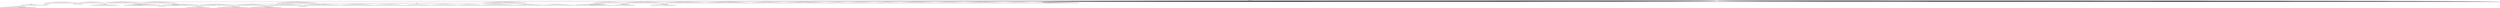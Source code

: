 digraph g {
	"53" -> "54";
	"54" [color=indianred1, style=filled, label="11"];
	"52" -> "53";
	"53" [label="28"];
	"51" -> "52";
	"52" [color=indianred1, style=filled, label="13"];
	"51" -> "55";
	"55" [label="27"];
	"50" -> "51";
	"51" [label="11"];
	"48" -> "49";
	"49" [label="23"];
	"46" -> "47";
	"47" [color=indianred1, style=filled, label="45"];
	"45" -> "46";
	"46" [label="29"];
	"43" -> "44";
	"44" [label="25"];
	"39" -> "40";
	"40" [color=indianred1, style=filled, label="40"];
	"38" -> "39";
	"39" [label="49"];
	"30" -> "31";
	"31" [label="12"];
	"27" -> "28";
	"28" [color=indianred1, style=filled, label="42"];
	"26" -> "27";
	"27" [label="2"];
	"24" -> "25";
	"25" [color=indianred1, style=filled, label="43"];
	"23" -> "24";
	"24" [label="20"];
	"21" -> "22";
	"22" [color=indianred1, style=filled, label="16"];
	"20" -> "21";
	"21" [label="36"];
	"17" -> "18";
	"18" [label="44"];
	"13" -> "14";
	"14" [label="19"];
	"13" -> "15";
	"15" [label="22"];
	"13" -> "16";
	"16" [label="46"];
	"13" -> "17";
	"17" [label="8"];
	"13" -> "19";
	"19" [label="21"];
	"13" -> "20";
	"20" [label="16"];
	"13" -> "23";
	"23" [label="43"];
	"13" -> "26";
	"26" [label="42"];
	"13" -> "29";
	"29" [label="24"];
	"13" -> "30";
	"30" [label="14"];
	"13" -> "32";
	"32" [label="48"];
	"13" -> "33";
	"33" [label="4"];
	"13" -> "34";
	"34" [label="1"];
	"13" -> "35";
	"35" [label="32"];
	"12" -> "13";
	"13" [color=indianred1, style=filled, label="5"];
	"10" -> "11";
	"11" [label="33"];
	"8" -> "9";
	"9" [color=indianred1, style=filled, label="17"];
	"7" -> "8";
	"8" [label="38"];
	"2" -> "3";
	"3" [color=indianred1, style=filled, label="6"];
	"1" -> "2";
	"2" [label="41"];
	"0" -> "1";
	"1" [label="6"];
	"0" -> "4";
	"4" [label="39"];
	"0" -> "5";
	"5" [label="30"];
	"0" -> "6";
	"6" [label="35"];
	"0" -> "7";
	"7" [label="17"];
	"0" -> "10";
	"10" [label="15"];
	"0" -> "12";
	"12" [label="5"];
	"0" -> "36";
	"36" [label="18"];
	"0" -> "37";
	"37" [label="9"];
	"0" -> "38";
	"38" [label="40"];
	"0" -> "41";
	"41" [label="26"];
	"0" -> "42";
	"42" [label="47"];
	"0" -> "43";
	"43" [label="34"];
	"0" -> "45";
	"45" [label="45"];
	"0" -> "48";
	"48" [label="37"];
	"0" -> "50";
	"50" [label="13"];
	"0" -> "56";
	"56" [label="7"];
	"0" -> "57";
	"57" [label="50"];
	"0" -> "58";
	"58" [label="3"];
	"0" -> "59";
	"59" [label="10"];
	"0" -> "60";
	"60" [label="31"];
	"0" [label="germline"];
	"0" -> "cell1";
	"cell1" [shape=box];
	"17" -> "cell2";
	"cell2" [shape=box];
	"0" -> "cell3";
	"cell3" [shape=box];
	"0" -> "cell4";
	"cell4" [shape=box];
	"0" -> "cell5";
	"cell5" [shape=box];
	"0" -> "cell6";
	"cell6" [shape=box];
	"0" -> "cell7";
	"cell7" [shape=box];
	"11" -> "cell8";
	"cell8" [shape=box];
	"54" -> "cell9";
	"cell9" [shape=box];
	"60" -> "cell10";
	"cell10" [shape=box];
	"32" -> "cell11";
	"cell11" [shape=box];
	"0" -> "cell12";
	"cell12" [shape=box];
	"0" -> "cell13";
	"cell13" [shape=box];
	"0" -> "cell14";
	"cell14" [shape=box];
	"41" -> "cell15";
	"cell15" [shape=box];
	"0" -> "cell16";
	"cell16" [shape=box];
	"0" -> "cell17";
	"cell17" [shape=box];
	"43" -> "cell18";
	"cell18" [shape=box];
	"26" -> "cell19";
	"cell19" [shape=box];
	"57" -> "cell20";
	"cell20" [shape=box];
	"14" -> "cell21";
	"cell21" [shape=box];
	"16" -> "cell22";
	"cell22" [shape=box];
	"31" -> "cell23";
	"cell23" [shape=box];
	"6" -> "cell24";
	"cell24" [shape=box];
	"0" -> "cell25";
	"cell25" [shape=box];
	"41" -> "cell26";
	"cell26" [shape=box];
	"19" -> "cell27";
	"cell27" [shape=box];
	"0" -> "cell28";
	"cell28" [shape=box];
	"0" -> "cell29";
	"cell29" [shape=box];
	"0" -> "cell30";
	"cell30" [shape=box];
	"0" -> "cell31";
	"cell31" [shape=box];
	"16" -> "cell32";
	"cell32" [shape=box];
	"0" -> "cell33";
	"cell33" [shape=box];
	"5" -> "cell34";
	"cell34" [shape=box];
	"29" -> "cell35";
	"cell35" [shape=box];
	"0" -> "cell36";
	"cell36" [shape=box];
	"0" -> "cell37";
	"cell37" [shape=box];
	"44" -> "cell38";
	"cell38" [shape=box];
	"41" -> "cell39";
	"cell39" [shape=box];
	"4" -> "cell40";
	"cell40" [shape=box];
	"41" -> "cell41";
	"cell41" [shape=box];
	"0" -> "cell42";
	"cell42" [shape=box];
	"0" -> "cell43";
	"cell43" [shape=box];
	"54" -> "cell44";
	"cell44" [shape=box];
	"33" -> "cell45";
	"cell45" [shape=box];
	"34" -> "cell46";
	"cell46" [shape=box];
	"0" -> "cell47";
	"cell47" [shape=box];
	"34" -> "cell48";
	"cell48" [shape=box];
	"30" -> "cell49";
	"cell49" [shape=box];
	"1" -> "cell50";
	"cell50" [shape=box];
	"20" -> "cell51";
	"cell51" [shape=box];
	"0" -> "cell52";
	"cell52" [shape=box];
	"0" -> "cell53";
	"cell53" [shape=box];
	"38" -> "cell54";
	"cell54" [shape=box];
	"0" -> "cell55";
	"cell55" [shape=box];
	"0" -> "cell56";
	"cell56" [shape=box];
	"59" -> "cell57";
	"cell57" [shape=box];
	"3" -> "cell58";
	"cell58" [shape=box];
	"0" -> "cell59";
	"cell59" [shape=box];
	"22" -> "cell60";
	"cell60" [shape=box];
	"0" -> "cell61";
	"cell61" [shape=box];
	"0" -> "cell62";
	"cell62" [shape=box];
	"0" -> "cell63";
	"cell63" [shape=box];
	"15" -> "cell64";
	"cell64" [shape=box];
	"0" -> "cell65";
	"cell65" [shape=box];
	"6" -> "cell66";
	"cell66" [shape=box];
	"45" -> "cell67";
	"cell67" [shape=box];
	"0" -> "cell68";
	"cell68" [shape=box];
	"0" -> "cell69";
	"cell69" [shape=box];
	"1" -> "cell70";
	"cell70" [shape=box];
	"26" -> "cell71";
	"cell71" [shape=box];
	"0" -> "cell72";
	"cell72" [shape=box];
	"0" -> "cell73";
	"cell73" [shape=box];
	"0" -> "cell74";
	"cell74" [shape=box];
	"47" -> "cell75";
	"cell75" [shape=box];
	"0" -> "cell76";
	"cell76" [shape=box];
	"23" -> "cell77";
	"cell77" [shape=box];
	"23" -> "cell78";
	"cell78" [shape=box];
	"32" -> "cell79";
	"cell79" [shape=box];
	"0" -> "cell80";
	"cell80" [shape=box];
	"21" -> "cell81";
	"cell81" [shape=box];
	"56" -> "cell82";
	"cell82" [shape=box];
	"52" -> "cell83";
	"cell83" [shape=box];
	"49" -> "cell84";
	"cell84" [shape=box];
	"37" -> "cell85";
	"cell85" [shape=box];
	"0" -> "cell86";
	"cell86" [shape=box];
	"0" -> "cell87";
	"cell87" [shape=box];
	"0" -> "cell88";
	"cell88" [shape=box];
	"0" -> "cell89";
	"cell89" [shape=box];
	"0" -> "cell90";
	"cell90" [shape=box];
	"30" -> "cell91";
	"cell91" [shape=box];
	"59" -> "cell92";
	"cell92" [shape=box];
	"52" -> "cell93";
	"cell93" [shape=box];
	"17" -> "cell94";
	"cell94" [shape=box];
	"0" -> "cell95";
	"cell95" [shape=box];
	"0" -> "cell96";
	"cell96" [shape=box];
	"0" -> "cell97";
	"cell97" [shape=box];
	"0" -> "cell98";
	"cell98" [shape=box];
	"57" -> "cell99";
	"cell99" [shape=box];
	"0" -> "cell100";
	"cell100" [shape=box];
	"0" -> "cell101";
	"cell101" [shape=box];
	"1" -> "cell102";
	"cell102" [shape=box];
	"51" -> "cell103";
	"cell103" [shape=box];
	"0" -> "cell104";
	"cell104" [shape=box];
	"0" -> "cell105";
	"cell105" [shape=box];
	"0" -> "cell106";
	"cell106" [shape=box];
	"0" -> "cell107";
	"cell107" [shape=box];
	"56" -> "cell108";
	"cell108" [shape=box];
	"35" -> "cell109";
	"cell109" [shape=box];
	"0" -> "cell110";
	"cell110" [shape=box];
	"7" -> "cell111";
	"cell111" [shape=box];
	"35" -> "cell112";
	"cell112" [shape=box];
	"0" -> "cell113";
	"cell113" [shape=box];
	"32" -> "cell114";
	"cell114" [shape=box];
	"54" -> "cell115";
	"cell115" [shape=box];
	"0" -> "cell116";
	"cell116" [shape=box];
	"0" -> "cell117";
	"cell117" [shape=box];
	"0" -> "cell118";
	"cell118" [shape=box];
	"0" -> "cell119";
	"cell119" [shape=box];
	"54" -> "cell120";
	"cell120" [shape=box];
	"0" -> "cell121";
	"cell121" [shape=box];
	"0" -> "cell122";
	"cell122" [shape=box];
	"0" -> "cell123";
	"cell123" [shape=box];
	"5" -> "cell124";
	"cell124" [shape=box];
	"0" -> "cell125";
	"cell125" [shape=box];
	"0" -> "cell126";
	"cell126" [shape=box];
	"50" -> "cell127";
	"cell127" [shape=box];
	"14" -> "cell128";
	"cell128" [shape=box];
	"0" -> "cell129";
	"cell129" [shape=box];
	"20" -> "cell130";
	"cell130" [shape=box];
	"52" -> "cell131";
	"cell131" [shape=box];
	"48" -> "cell132";
	"cell132" [shape=box];
	"18" -> "cell133";
	"cell133" [shape=box];
	"30" -> "cell134";
	"cell134" [shape=box];
	"54" -> "cell135";
	"cell135" [shape=box];
	"33" -> "cell136";
	"cell136" [shape=box];
	"0" -> "cell137";
	"cell137" [shape=box];
	"40" -> "cell138";
	"cell138" [shape=box];
	"0" -> "cell139";
	"cell139" [shape=box];
	"34" -> "cell140";
	"cell140" [shape=box];
	"22" -> "cell141";
	"cell141" [shape=box];
	"0" -> "cell142";
	"cell142" [shape=box];
	"0" -> "cell143";
	"cell143" [shape=box];
	"39" -> "cell144";
	"cell144" [shape=box];
	"0" -> "cell145";
	"cell145" [shape=box];
	"50" -> "cell146";
	"cell146" [shape=box];
	"50" -> "cell147";
	"cell147" [shape=box];
	"40" -> "cell148";
	"cell148" [shape=box];
	"47" -> "cell149";
	"cell149" [shape=box];
	"29" -> "cell150";
	"cell150" [shape=box];
	"0" -> "cell151";
	"cell151" [shape=box];
	"0" -> "cell152";
	"cell152" [shape=box];
	"0" -> "cell153";
	"cell153" [shape=box];
	"0" -> "cell154";
	"cell154" [shape=box];
	"56" -> "cell155";
	"cell155" [shape=box];
	"0" -> "cell156";
	"cell156" [shape=box];
	"0" -> "cell157";
	"cell157" [shape=box];
	"58" -> "cell158";
	"cell158" [shape=box];
	"1" -> "cell159";
	"cell159" [shape=box];
	"0" -> "cell160";
	"cell160" [shape=box];
	"60" -> "cell161";
	"cell161" [shape=box];
	"45" -> "cell162";
	"cell162" [shape=box];
	"33" -> "cell163";
	"cell163" [shape=box];
	"30" -> "cell164";
	"cell164" [shape=box];
	"0" -> "cell165";
	"cell165" [shape=box];
	"0" -> "cell166";
	"cell166" [shape=box];
	"43" -> "cell167";
	"cell167" [shape=box];
	"12" -> "cell168";
	"cell168" [shape=box];
	"42" -> "cell169";
	"cell169" [shape=box];
	"47" -> "cell170";
	"cell170" [shape=box];
	"0" -> "cell171";
	"cell171" [shape=box];
	"7" -> "cell172";
	"cell172" [shape=box];
	"0" -> "cell173";
	"cell173" [shape=box];
	"0" -> "cell174";
	"cell174" [shape=box];
	"54" -> "cell175";
	"cell175" [shape=box];
	"55" -> "cell176";
	"cell176" [shape=box];
	"0" -> "cell177";
	"cell177" [shape=box];
	"0" -> "cell178";
	"cell178" [shape=box];
	"6" -> "cell179";
	"cell179" [shape=box];
	"0" -> "cell180";
	"cell180" [shape=box];
	"17" -> "cell181";
	"cell181" [shape=box];
	"0" -> "cell182";
	"cell182" [shape=box];
	"36" -> "cell183";
	"cell183" [shape=box];
	"42" -> "cell184";
	"cell184" [shape=box];
	"0" -> "cell185";
	"cell185" [shape=box];
	"43" -> "cell186";
	"cell186" [shape=box];
	"0" -> "cell187";
	"cell187" [shape=box];
	"12" -> "cell188";
	"cell188" [shape=box];
	"0" -> "cell189";
	"cell189" [shape=box];
	"0" -> "cell190";
	"cell190" [shape=box];
	"0" -> "cell191";
	"cell191" [shape=box];
	"28" -> "cell192";
	"cell192" [shape=box];
	"0" -> "cell193";
	"cell193" [shape=box];
	"0" -> "cell194";
	"cell194" [shape=box];
	"33" -> "cell195";
	"cell195" [shape=box];
	"57" -> "cell196";
	"cell196" [shape=box];
	"0" -> "cell197";
	"cell197" [shape=box];
	"43" -> "cell198";
	"cell198" [shape=box];
	"38" -> "cell199";
	"cell199" [shape=box];
	"0" -> "cell200";
	"cell200" [shape=box];
	"0" -> "cell201";
	"cell201" [shape=box];
	"25" -> "cell202";
	"cell202" [shape=box];
	"50" -> "cell203";
	"cell203" [shape=box];
	"40" -> "cell204";
	"cell204" [shape=box];
	"0" -> "cell205";
	"cell205" [shape=box];
	"16" -> "cell206";
	"cell206" [shape=box];
	"0" -> "cell207";
	"cell207" [shape=box];
	"12" -> "cell208";
	"cell208" [shape=box];
	"54" -> "cell209";
	"cell209" [shape=box];
	"37" -> "cell210";
	"cell210" [shape=box];
	"0" -> "cell211";
	"cell211" [shape=box];
	"20" -> "cell212";
	"cell212" [shape=box];
	"0" -> "cell213";
	"cell213" [shape=box];
	"55" -> "cell214";
	"cell214" [shape=box];
	"0" -> "cell215";
	"cell215" [shape=box];
	"4" -> "cell216";
	"cell216" [shape=box];
	"38" -> "cell217";
	"cell217" [shape=box];
	"0" -> "cell218";
	"cell218" [shape=box];
	"47" -> "cell219";
	"cell219" [shape=box];
	"32" -> "cell220";
	"cell220" [shape=box];
	"17" -> "cell221";
	"cell221" [shape=box];
	"0" -> "cell222";
	"cell222" [shape=box];
	"6" -> "cell223";
	"cell223" [shape=box];
	"0" -> "cell224";
	"cell224" [shape=box];
	"40" -> "cell225";
	"cell225" [shape=box];
	"0" -> "cell226";
	"cell226" [shape=box];
	"0" -> "cell227";
	"cell227" [shape=box];
	"37" -> "cell228";
	"cell228" [shape=box];
	"0" -> "cell229";
	"cell229" [shape=box];
	"0" -> "cell230";
	"cell230" [shape=box];
	"0" -> "cell231";
	"cell231" [shape=box];
	"0" -> "cell232";
	"cell232" [shape=box];
	"0" -> "cell233";
	"cell233" [shape=box];
	"0" -> "cell234";
	"cell234" [shape=box];
	"0" -> "cell235";
	"cell235" [shape=box];
	"32" -> "cell236";
	"cell236" [shape=box];
	"0" -> "cell237";
	"cell237" [shape=box];
	"0" -> "cell238";
	"cell238" [shape=box];
	"42" -> "cell239";
	"cell239" [shape=box];
	"54" -> "cell240";
	"cell240" [shape=box];
	"0" -> "cell241";
	"cell241" [shape=box];
	"0" -> "cell242";
	"cell242" [shape=box];
	"37" -> "cell243";
	"cell243" [shape=box];
	"36" -> "cell244";
	"cell244" [shape=box];
	"0" -> "cell245";
	"cell245" [shape=box];
	"50" -> "cell246";
	"cell246" [shape=box];
	"0" -> "cell247";
	"cell247" [shape=box];
	"1" -> "cell248";
	"cell248" [shape=box];
	"0" -> "cell249";
	"cell249" [shape=box];
	"9" -> "cell250";
	"cell250" [shape=box];
	"0" -> "cell251";
	"cell251" [shape=box];
	"35" -> "cell252";
	"cell252" [shape=box];
	"0" -> "cell253";
	"cell253" [shape=box];
	"0" -> "cell254";
	"cell254" [shape=box];
	"43" -> "cell255";
	"cell255" [shape=box];
	"0" -> "cell256";
	"cell256" [shape=box];
	"0" -> "cell257";
	"cell257" [shape=box];
	"0" -> "cell258";
	"cell258" [shape=box];
	"0" -> "cell259";
	"cell259" [shape=box];
	"0" -> "cell260";
	"cell260" [shape=box];
	"0" -> "cell261";
	"cell261" [shape=box];
	"0" -> "cell262";
	"cell262" [shape=box];
	"7" -> "cell263";
	"cell263" [shape=box];
	"4" -> "cell264";
	"cell264" [shape=box];
	"0" -> "cell265";
	"cell265" [shape=box];
	"5" -> "cell266";
	"cell266" [shape=box];
	"10" -> "cell267";
	"cell267" [shape=box];
	"0" -> "cell268";
	"cell268" [shape=box];
	"40" -> "cell269";
	"cell269" [shape=box];
	"59" -> "cell270";
	"cell270" [shape=box];
	"0" -> "cell271";
	"cell271" [shape=box];
	"10" -> "cell272";
	"cell272" [shape=box];
	"1" -> "cell273";
	"cell273" [shape=box];
	"4" -> "cell274";
	"cell274" [shape=box];
	"1" -> "cell275";
	"cell275" [shape=box];
	"0" -> "cell276";
	"cell276" [shape=box];
	"25" -> "cell277";
	"cell277" [shape=box];
	"0" -> "cell278";
	"cell278" [shape=box];
	"50" -> "cell279";
	"cell279" [shape=box];
	"38" -> "cell280";
	"cell280" [shape=box];
	"57" -> "cell281";
	"cell281" [shape=box];
	"1" -> "cell282";
	"cell282" [shape=box];
	"45" -> "cell283";
	"cell283" [shape=box];
	"0" -> "cell284";
	"cell284" [shape=box];
	"30" -> "cell285";
	"cell285" [shape=box];
	"0" -> "cell286";
	"cell286" [shape=box];
	"32" -> "cell287";
	"cell287" [shape=box];
	"20" -> "cell288";
	"cell288" [shape=box];
	"0" -> "cell289";
	"cell289" [shape=box];
	"0" -> "cell290";
	"cell290" [shape=box];
	"0" -> "cell291";
	"cell291" [shape=box];
	"0" -> "cell292";
	"cell292" [shape=box];
	"0" -> "cell293";
	"cell293" [shape=box];
	"41" -> "cell294";
	"cell294" [shape=box];
	"18" -> "cell295";
	"cell295" [shape=box];
	"16" -> "cell296";
	"cell296" [shape=box];
	"4" -> "cell297";
	"cell297" [shape=box];
	"0" -> "cell298";
	"cell298" [shape=box];
	"0" -> "cell299";
	"cell299" [shape=box];
	"0" -> "cell300";
	"cell300" [shape=box];
	"0" -> "cell301";
	"cell301" [shape=box];
	"28" -> "cell302";
	"cell302" [shape=box];
	"0" -> "cell303";
	"cell303" [shape=box];
	"17" -> "cell304";
	"cell304" [shape=box];
	"0" -> "cell305";
	"cell305" [shape=box];
	"42" -> "cell306";
	"cell306" [shape=box];
	"23" -> "cell307";
	"cell307" [shape=box];
	"40" -> "cell308";
	"cell308" [shape=box];
	"19" -> "cell309";
	"cell309" [shape=box];
	"11" -> "cell310";
	"cell310" [shape=box];
	"28" -> "cell311";
	"cell311" [shape=box];
	"0" -> "cell312";
	"cell312" [shape=box];
	"14" -> "cell313";
	"cell313" [shape=box];
	"0" -> "cell314";
	"cell314" [shape=box];
	"9" -> "cell315";
	"cell315" [shape=box];
	"0" -> "cell316";
	"cell316" [shape=box];
	"52" -> "cell317";
	"cell317" [shape=box];
	"25" -> "cell318";
	"cell318" [shape=box];
	"0" -> "cell319";
	"cell319" [shape=box];
	"0" -> "cell320";
	"cell320" [shape=box];
	"50" -> "cell321";
	"cell321" [shape=box];
	"54" -> "cell322";
	"cell322" [shape=box];
	"58" -> "cell323";
	"cell323" [shape=box];
	"59" -> "cell324";
	"cell324" [shape=box];
	"6" -> "cell325";
	"cell325" [shape=box];
	"9" -> "cell326";
	"cell326" [shape=box];
	"19" -> "cell327";
	"cell327" [shape=box];
	"0" -> "cell328";
	"cell328" [shape=box];
	"0" -> "cell329";
	"cell329" [shape=box];
	"0" -> "cell330";
	"cell330" [shape=box];
	"0" -> "cell331";
	"cell331" [shape=box];
	"25" -> "cell332";
	"cell332" [shape=box];
	"40" -> "cell333";
	"cell333" [shape=box];
	"32" -> "cell334";
	"cell334" [shape=box];
	"45" -> "cell335";
	"cell335" [shape=box];
	"0" -> "cell336";
	"cell336" [shape=box];
	"0" -> "cell337";
	"cell337" [shape=box];
	"35" -> "cell338";
	"cell338" [shape=box];
	"45" -> "cell339";
	"cell339" [shape=box];
	"0" -> "cell340";
	"cell340" [shape=box];
	"3" -> "cell341";
	"cell341" [shape=box];
	"56" -> "cell342";
	"cell342" [shape=box];
	"0" -> "cell343";
	"cell343" [shape=box];
	"0" -> "cell344";
	"cell344" [shape=box];
	"37" -> "cell345";
	"cell345" [shape=box];
	"0" -> "cell346";
	"cell346" [shape=box];
	"32" -> "cell347";
	"cell347" [shape=box];
	"0" -> "cell348";
	"cell348" [shape=box];
	"34" -> "cell349";
	"cell349" [shape=box];
	"0" -> "cell350";
	"cell350" [shape=box];
	"0" -> "cell351";
	"cell351" [shape=box];
	"31" -> "cell352";
	"cell352" [shape=box];
	"20" -> "cell353";
	"cell353" [shape=box];
	"0" -> "cell354";
	"cell354" [shape=box];
	"0" -> "cell355";
	"cell355" [shape=box];
	"6" -> "cell356";
	"cell356" [shape=box];
	"4" -> "cell357";
	"cell357" [shape=box];
	"0" -> "cell358";
	"cell358" [shape=box];
	"0" -> "cell359";
	"cell359" [shape=box];
	"22" -> "cell360";
	"cell360" [shape=box];
	"26" -> "cell361";
	"cell361" [shape=box];
	"0" -> "cell362";
	"cell362" [shape=box];
	"57" -> "cell363";
	"cell363" [shape=box];
	"0" -> "cell364";
	"cell364" [shape=box];
	"52" -> "cell365";
	"cell365" [shape=box];
	"52" -> "cell366";
	"cell366" [shape=box];
	"36" -> "cell367";
	"cell367" [shape=box];
	"60" -> "cell368";
	"cell368" [shape=box];
	"0" -> "cell369";
	"cell369" [shape=box];
	"0" -> "cell370";
	"cell370" [shape=box];
	"0" -> "cell371";
	"cell371" [shape=box];
	"0" -> "cell372";
	"cell372" [shape=box];
	"0" -> "cell373";
	"cell373" [shape=box];
	"54" -> "cell374";
	"cell374" [shape=box];
	"11" -> "cell375";
	"cell375" [shape=box];
	"53" -> "cell376";
	"cell376" [shape=box];
	"28" -> "cell377";
	"cell377" [shape=box];
	"20" -> "cell378";
	"cell378" [shape=box];
	"0" -> "cell379";
	"cell379" [shape=box];
	"45" -> "cell380";
	"cell380" [shape=box];
	"52" -> "cell381";
	"cell381" [shape=box];
	"0" -> "cell382";
	"cell382" [shape=box];
	"48" -> "cell383";
	"cell383" [shape=box];
	"60" -> "cell384";
	"cell384" [shape=box];
	"0" -> "cell385";
	"cell385" [shape=box];
	"0" -> "cell386";
	"cell386" [shape=box];
	"7" -> "cell387";
	"cell387" [shape=box];
	"12" -> "cell388";
	"cell388" [shape=box];
	"26" -> "cell389";
	"cell389" [shape=box];
	"9" -> "cell390";
	"cell390" [shape=box];
	"0" -> "cell391";
	"cell391" [shape=box];
	"26" -> "cell392";
	"cell392" [shape=box];
	"23" -> "cell393";
	"cell393" [shape=box];
	"45" -> "cell394";
	"cell394" [shape=box];
	"25" -> "cell395";
	"cell395" [shape=box];
	"0" -> "cell396";
	"cell396" [shape=box];
	"0" -> "cell397";
	"cell397" [shape=box];
	"0" -> "cell398";
	"cell398" [shape=box];
	"22" -> "cell399";
	"cell399" [shape=box];
	"60" -> "cell400";
	"cell400" [shape=box];
	"0" -> "cell401";
	"cell401" [shape=box];
	"0" -> "cell402";
	"cell402" [shape=box];
	"57" -> "cell403";
	"cell403" [shape=box];
	"14" -> "cell404";
	"cell404" [shape=box];
	"0" -> "cell405";
	"cell405" [shape=box];
	"0" -> "cell406";
	"cell406" [shape=box];
	"12" -> "cell407";
	"cell407" [shape=box];
	"3" -> "cell408";
	"cell408" [shape=box];
	"57" -> "cell409";
	"cell409" [shape=box];
	"11" -> "cell410";
	"cell410" [shape=box];
	"0" -> "cell411";
	"cell411" [shape=box];
	"0" -> "cell412";
	"cell412" [shape=box];
	"0" -> "cell413";
	"cell413" [shape=box];
	"0" -> "cell414";
	"cell414" [shape=box];
	"0" -> "cell415";
	"cell415" [shape=box];
	"0" -> "cell416";
	"cell416" [shape=box];
	"6" -> "cell417";
	"cell417" [shape=box];
	"0" -> "cell418";
	"cell418" [shape=box];
	"0" -> "cell419";
	"cell419" [shape=box];
	"0" -> "cell420";
	"cell420" [shape=box];
	"29" -> "cell421";
	"cell421" [shape=box];
	"0" -> "cell422";
	"cell422" [shape=box];
	"0" -> "cell423";
	"cell423" [shape=box];
	"0" -> "cell424";
	"cell424" [shape=box];
	"12" -> "cell425";
	"cell425" [shape=box];
	"0" -> "cell426";
	"cell426" [shape=box];
	"0" -> "cell427";
	"cell427" [shape=box];
	"57" -> "cell428";
	"cell428" [shape=box];
	"19" -> "cell429";
	"cell429" [shape=box];
	"20" -> "cell430";
	"cell430" [shape=box];
	"25" -> "cell431";
	"cell431" [shape=box];
	"28" -> "cell432";
	"cell432" [shape=box];
	"0" -> "cell433";
	"cell433" [shape=box];
	"0" -> "cell434";
	"cell434" [shape=box];
	"0" -> "cell435";
	"cell435" [shape=box];
	"32" -> "cell436";
	"cell436" [shape=box];
	"44" -> "cell437";
	"cell437" [shape=box];
	"1" -> "cell438";
	"cell438" [shape=box];
	"7" -> "cell439";
	"cell439" [shape=box];
	"42" -> "cell440";
	"cell440" [shape=box];
	"0" -> "cell441";
	"cell441" [shape=box];
	"5" -> "cell442";
	"cell442" [shape=box];
	"28" -> "cell443";
	"cell443" [shape=box];
	"36" -> "cell444";
	"cell444" [shape=box];
	"57" -> "cell445";
	"cell445" [shape=box];
	"54" -> "cell446";
	"cell446" [shape=box];
	"34" -> "cell447";
	"cell447" [shape=box];
	"33" -> "cell448";
	"cell448" [shape=box];
	"3" -> "cell449";
	"cell449" [shape=box];
	"0" -> "cell450";
	"cell450" [shape=box];
	"3" -> "cell451";
	"cell451" [shape=box];
	"0" -> "cell452";
	"cell452" [shape=box];
	"19" -> "cell453";
	"cell453" [shape=box];
	"0" -> "cell454";
	"cell454" [shape=box];
	"42" -> "cell455";
	"cell455" [shape=box];
	"0" -> "cell456";
	"cell456" [shape=box];
	"0" -> "cell457";
	"cell457" [shape=box];
	"22" -> "cell458";
	"cell458" [shape=box];
	"24" -> "cell459";
	"cell459" [shape=box];
	"0" -> "cell460";
	"cell460" [shape=box];
	"23" -> "cell461";
	"cell461" [shape=box];
	"0" -> "cell462";
	"cell462" [shape=box];
	"52" -> "cell463";
	"cell463" [shape=box];
	"0" -> "cell464";
	"cell464" [shape=box];
	"0" -> "cell465";
	"cell465" [shape=box];
	"0" -> "cell466";
	"cell466" [shape=box];
	"0" -> "cell467";
	"cell467" [shape=box];
	"33" -> "cell468";
	"cell468" [shape=box];
	"0" -> "cell469";
	"cell469" [shape=box];
	"0" -> "cell470";
	"cell470" [shape=box];
	"0" -> "cell471";
	"cell471" [shape=box];
	"0" -> "cell472";
	"cell472" [shape=box];
	"0" -> "cell473";
	"cell473" [shape=box];
	"30" -> "cell474";
	"cell474" [shape=box];
	"0" -> "cell475";
	"cell475" [shape=box];
	"0" -> "cell476";
	"cell476" [shape=box];
	"27" -> "cell477";
	"cell477" [shape=box];
	"0" -> "cell478";
	"cell478" [shape=box];
	"4" -> "cell479";
	"cell479" [shape=box];
	"1" -> "cell480";
	"cell480" [shape=box];
	"0" -> "cell481";
	"cell481" [shape=box];
	"0" -> "cell482";
	"cell482" [shape=box];
	"0" -> "cell483";
	"cell483" [shape=box];
	"10" -> "cell484";
	"cell484" [shape=box];
	"12" -> "cell485";
	"cell485" [shape=box];
	"4" -> "cell486";
	"cell486" [shape=box];
	"0" -> "cell487";
	"cell487" [shape=box];
	"0" -> "cell488";
	"cell488" [shape=box];
	"26" -> "cell489";
	"cell489" [shape=box];
	"0" -> "cell490";
	"cell490" [shape=box];
	"11" -> "cell491";
	"cell491" [shape=box];
	"0" -> "cell492";
	"cell492" [shape=box];
	"0" -> "cell493";
	"cell493" [shape=box];
	"57" -> "cell494";
	"cell494" [shape=box];
	"43" -> "cell495";
	"cell495" [shape=box];
	"0" -> "cell496";
	"cell496" [shape=box];
	"12" -> "cell497";
	"cell497" [shape=box];
	"36" -> "cell498";
	"cell498" [shape=box];
	"3" -> "cell499";
	"cell499" [shape=box];
	"26" -> "cell500";
	"cell500" [shape=box];
	"0" -> "cell501";
	"cell501" [shape=box];
	"6" -> "cell502";
	"cell502" [shape=box];
	"0" -> "cell503";
	"cell503" [shape=box];
	"0" -> "cell504";
	"cell504" [shape=box];
	"0" -> "cell505";
	"cell505" [shape=box];
	"40" -> "cell506";
	"cell506" [shape=box];
	"0" -> "cell507";
	"cell507" [shape=box];
	"0" -> "cell508";
	"cell508" [shape=box];
	"50" -> "cell509";
	"cell509" [shape=box];
	"57" -> "cell510";
	"cell510" [shape=box];
	"0" -> "cell511";
	"cell511" [shape=box];
	"0" -> "cell512";
	"cell512" [shape=box];
	"46" -> "cell513";
	"cell513" [shape=box];
	"6" -> "cell514";
	"cell514" [shape=box];
	"0" -> "cell515";
	"cell515" [shape=box];
	"0" -> "cell516";
	"cell516" [shape=box];
	"0" -> "cell517";
	"cell517" [shape=box];
	"4" -> "cell518";
	"cell518" [shape=box];
	"14" -> "cell519";
	"cell519" [shape=box];
	"0" -> "cell520";
	"cell520" [shape=box];
	"47" -> "cell521";
	"cell521" [shape=box];
	"29" -> "cell522";
	"cell522" [shape=box];
	"41" -> "cell523";
	"cell523" [shape=box];
	"0" -> "cell524";
	"cell524" [shape=box];
	"32" -> "cell525";
	"cell525" [shape=box];
	"0" -> "cell526";
	"cell526" [shape=box];
	"0" -> "cell527";
	"cell527" [shape=box];
	"57" -> "cell528";
	"cell528" [shape=box];
	"28" -> "cell529";
	"cell529" [shape=box];
	"0" -> "cell530";
	"cell530" [shape=box];
	"0" -> "cell531";
	"cell531" [shape=box];
	"26" -> "cell532";
	"cell532" [shape=box];
	"36" -> "cell533";
	"cell533" [shape=box];
	"45" -> "cell534";
	"cell534" [shape=box];
	"9" -> "cell535";
	"cell535" [shape=box];
	"0" -> "cell536";
	"cell536" [shape=box];
	"0" -> "cell537";
	"cell537" [shape=box];
	"0" -> "cell538";
	"cell538" [shape=box];
	"0" -> "cell539";
	"cell539" [shape=box];
	"35" -> "cell540";
	"cell540" [shape=box];
	"54" -> "cell541";
	"cell541" [shape=box];
	"0" -> "cell542";
	"cell542" [shape=box];
	"43" -> "cell543";
	"cell543" [shape=box];
	"0" -> "cell544";
	"cell544" [shape=box];
	"36" -> "cell545";
	"cell545" [shape=box];
	"21" -> "cell546";
	"cell546" [shape=box];
	"45" -> "cell547";
	"cell547" [shape=box];
	"9" -> "cell548";
	"cell548" [shape=box];
	"7" -> "cell549";
	"cell549" [shape=box];
	"0" -> "cell550";
	"cell550" [shape=box];
	"11" -> "cell551";
	"cell551" [shape=box];
	"0" -> "cell552";
	"cell552" [shape=box];
	"52" -> "cell553";
	"cell553" [shape=box];
	"36" -> "cell554";
	"cell554" [shape=box];
	"1" -> "cell555";
	"cell555" [shape=box];
	"0" -> "cell556";
	"cell556" [shape=box];
	"5" -> "cell557";
	"cell557" [shape=box];
	"33" -> "cell558";
	"cell558" [shape=box];
	"0" -> "cell559";
	"cell559" [shape=box];
	"0" -> "cell560";
	"cell560" [shape=box];
	"0" -> "cell561";
	"cell561" [shape=box];
	"0" -> "cell562";
	"cell562" [shape=box];
	"60" -> "cell563";
	"cell563" [shape=box];
	"0" -> "cell564";
	"cell564" [shape=box];
	"25" -> "cell565";
	"cell565" [shape=box];
	"12" -> "cell566";
	"cell566" [shape=box];
	"30" -> "cell567";
	"cell567" [shape=box];
	"0" -> "cell568";
	"cell568" [shape=box];
	"50" -> "cell569";
	"cell569" [shape=box];
	"60" -> "cell570";
	"cell570" [shape=box];
	"0" -> "cell571";
	"cell571" [shape=box];
	"0" -> "cell572";
	"cell572" [shape=box];
	"0" -> "cell573";
	"cell573" [shape=box];
	"0" -> "cell574";
	"cell574" [shape=box];
	"0" -> "cell575";
	"cell575" [shape=box];
	"14" -> "cell576";
	"cell576" [shape=box];
	"37" -> "cell577";
	"cell577" [shape=box];
	"47" -> "cell578";
	"cell578" [shape=box];
	"54" -> "cell579";
	"cell579" [shape=box];
	"0" -> "cell580";
	"cell580" [shape=box];
	"30" -> "cell581";
	"cell581" [shape=box];
	"60" -> "cell582";
	"cell582" [shape=box];
	"0" -> "cell583";
	"cell583" [shape=box];
	"29" -> "cell584";
	"cell584" [shape=box];
	"49" -> "cell585";
	"cell585" [shape=box];
	"0" -> "cell586";
	"cell586" [shape=box];
	"0" -> "cell587";
	"cell587" [shape=box];
	"0" -> "cell588";
	"cell588" [shape=box];
	"0" -> "cell589";
	"cell589" [shape=box];
	"0" -> "cell590";
	"cell590" [shape=box];
	"1" -> "cell591";
	"cell591" [shape=box];
	"5" -> "cell592";
	"cell592" [shape=box];
	"30" -> "cell593";
	"cell593" [shape=box];
	"0" -> "cell594";
	"cell594" [shape=box];
	"0" -> "cell595";
	"cell595" [shape=box];
	"1" -> "cell596";
	"cell596" [shape=box];
	"0" -> "cell597";
	"cell597" [shape=box];
	"5" -> "cell598";
	"cell598" [shape=box];
	"0" -> "cell599";
	"cell599" [shape=box];
	"0" -> "cell600";
	"cell600" [shape=box];
	"0" -> "cell601";
	"cell601" [shape=box];
	"7" -> "cell602";
	"cell602" [shape=box];
	"0" -> "cell603";
	"cell603" [shape=box];
	"0" -> "cell604";
	"cell604" [shape=box];
	"1" -> "cell605";
	"cell605" [shape=box];
	"51" -> "cell606";
	"cell606" [shape=box];
	"4" -> "cell607";
	"cell607" [shape=box];
	"0" -> "cell608";
	"cell608" [shape=box];
	"0" -> "cell609";
	"cell609" [shape=box];
	"29" -> "cell610";
	"cell610" [shape=box];
	"0" -> "cell611";
	"cell611" [shape=box];
	"0" -> "cell612";
	"cell612" [shape=box];
	"0" -> "cell613";
	"cell613" [shape=box];
	"0" -> "cell614";
	"cell614" [shape=box];
	"48" -> "cell615";
	"cell615" [shape=box];
	"0" -> "cell616";
	"cell616" [shape=box];
	"0" -> "cell617";
	"cell617" [shape=box];
	"0" -> "cell618";
	"cell618" [shape=box];
	"0" -> "cell619";
	"cell619" [shape=box];
	"0" -> "cell620";
	"cell620" [shape=box];
	"17" -> "cell621";
	"cell621" [shape=box];
	"0" -> "cell622";
	"cell622" [shape=box];
	"0" -> "cell623";
	"cell623" [shape=box];
	"0" -> "cell624";
	"cell624" [shape=box];
	"20" -> "cell625";
	"cell625" [shape=box];
	"0" -> "cell626";
	"cell626" [shape=box];
	"0" -> "cell627";
	"cell627" [shape=box];
	"14" -> "cell628";
	"cell628" [shape=box];
	"0" -> "cell629";
	"cell629" [shape=box];
	"12" -> "cell630";
	"cell630" [shape=box];
	"0" -> "cell631";
	"cell631" [shape=box];
	"0" -> "cell632";
	"cell632" [shape=box];
	"58" -> "cell633";
	"cell633" [shape=box];
	"35" -> "cell634";
	"cell634" [shape=box];
	"7" -> "cell635";
	"cell635" [shape=box];
	"60" -> "cell636";
	"cell636" [shape=box];
	"0" -> "cell637";
	"cell637" [shape=box];
	"7" -> "cell638";
	"cell638" [shape=box];
	"10" -> "cell639";
	"cell639" [shape=box];
	"35" -> "cell640";
	"cell640" [shape=box];
	"0" -> "cell641";
	"cell641" [shape=box];
	"45" -> "cell642";
	"cell642" [shape=box];
	"41" -> "cell643";
	"cell643" [shape=box];
	"0" -> "cell644";
	"cell644" [shape=box];
	"0" -> "cell645";
	"cell645" [shape=box];
	"0" -> "cell646";
	"cell646" [shape=box];
	"9" -> "cell647";
	"cell647" [shape=box];
	"24" -> "cell648";
	"cell648" [shape=box];
	"0" -> "cell649";
	"cell649" [shape=box];
	"0" -> "cell650";
	"cell650" [shape=box];
	"58" -> "cell651";
	"cell651" [shape=box];
	"15" -> "cell652";
	"cell652" [shape=box];
	"4" -> "cell653";
	"cell653" [shape=box];
	"0" -> "cell654";
	"cell654" [shape=box];
	"0" -> "cell655";
	"cell655" [shape=box];
	"0" -> "cell656";
	"cell656" [shape=box];
	"0" -> "cell657";
	"cell657" [shape=box];
	"37" -> "cell658";
	"cell658" [shape=box];
	"8" -> "cell659";
	"cell659" [shape=box];
	"0" -> "cell660";
	"cell660" [shape=box];
	"0" -> "cell661";
	"cell661" [shape=box];
	"0" -> "cell662";
	"cell662" [shape=box];
	"0" -> "cell663";
	"cell663" [shape=box];
	"57" -> "cell664";
	"cell664" [shape=box];
	"25" -> "cell665";
	"cell665" [shape=box];
	"0" -> "cell666";
	"cell666" [shape=box];
	"0" -> "cell667";
	"cell667" [shape=box];
	"0" -> "cell668";
	"cell668" [shape=box];
	"54" -> "cell669";
	"cell669" [shape=box];
	"0" -> "cell670";
	"cell670" [shape=box];
	"48" -> "cell671";
	"cell671" [shape=box];
	"0" -> "cell672";
	"cell672" [shape=box];
	"0" -> "cell673";
	"cell673" [shape=box];
	"0" -> "cell674";
	"cell674" [shape=box];
	"0" -> "cell675";
	"cell675" [shape=box];
	"0" -> "cell676";
	"cell676" [shape=box];
	"0" -> "cell677";
	"cell677" [shape=box];
	"37" -> "cell678";
	"cell678" [shape=box];
	"0" -> "cell679";
	"cell679" [shape=box];
	"0" -> "cell680";
	"cell680" [shape=box];
	"39" -> "cell681";
	"cell681" [shape=box];
	"0" -> "cell682";
	"cell682" [shape=box];
	"56" -> "cell683";
	"cell683" [shape=box];
	"52" -> "cell684";
	"cell684" [shape=box];
	"35" -> "cell685";
	"cell685" [shape=box];
	"9" -> "cell686";
	"cell686" [shape=box];
	"35" -> "cell687";
	"cell687" [shape=box];
	"0" -> "cell688";
	"cell688" [shape=box];
	"0" -> "cell689";
	"cell689" [shape=box];
	"0" -> "cell690";
	"cell690" [shape=box];
	"0" -> "cell691";
	"cell691" [shape=box];
	"0" -> "cell692";
	"cell692" [shape=box];
	"0" -> "cell693";
	"cell693" [shape=box];
	"0" -> "cell694";
	"cell694" [shape=box];
	"32" -> "cell695";
	"cell695" [shape=box];
	"0" -> "cell696";
	"cell696" [shape=box];
	"0" -> "cell697";
	"cell697" [shape=box];
	"0" -> "cell698";
	"cell698" [shape=box];
	"0" -> "cell699";
	"cell699" [shape=box];
	"0" -> "cell700";
	"cell700" [shape=box];
	"19" -> "cell701";
	"cell701" [shape=box];
	"0" -> "cell702";
	"cell702" [shape=box];
	"25" -> "cell703";
	"cell703" [shape=box];
	"3" -> "cell704";
	"cell704" [shape=box];
	"0" -> "cell705";
	"cell705" [shape=box];
	"21" -> "cell706";
	"cell706" [shape=box];
	"0" -> "cell707";
	"cell707" [shape=box];
	"42" -> "cell708";
	"cell708" [shape=box];
	"0" -> "cell709";
	"cell709" [shape=box];
	"6" -> "cell710";
	"cell710" [shape=box];
	"0" -> "cell711";
	"cell711" [shape=box];
	"17" -> "cell712";
	"cell712" [shape=box];
	"20" -> "cell713";
	"cell713" [shape=box];
	"9" -> "cell714";
	"cell714" [shape=box];
	"22" -> "cell715";
	"cell715" [shape=box];
	"0" -> "cell716";
	"cell716" [shape=box];
	"0" -> "cell717";
	"cell717" [shape=box];
	"36" -> "cell718";
	"cell718" [shape=box];
	"22" -> "cell719";
	"cell719" [shape=box];
	"0" -> "cell720";
	"cell720" [shape=box];
	"0" -> "cell721";
	"cell721" [shape=box];
	"0" -> "cell722";
	"cell722" [shape=box];
	"58" -> "cell723";
	"cell723" [shape=box];
	"49" -> "cell724";
	"cell724" [shape=box];
	"42" -> "cell725";
	"cell725" [shape=box];
	"56" -> "cell726";
	"cell726" [shape=box];
	"25" -> "cell727";
	"cell727" [shape=box];
	"0" -> "cell728";
	"cell728" [shape=box];
	"0" -> "cell729";
	"cell729" [shape=box];
	"34" -> "cell730";
	"cell730" [shape=box];
	"7" -> "cell731";
	"cell731" [shape=box];
	"0" -> "cell732";
	"cell732" [shape=box];
	"42" -> "cell733";
	"cell733" [shape=box];
	"43" -> "cell734";
	"cell734" [shape=box];
	"0" -> "cell735";
	"cell735" [shape=box];
	"16" -> "cell736";
	"cell736" [shape=box];
	"0" -> "cell737";
	"cell737" [shape=box];
	"15" -> "cell738";
	"cell738" [shape=box];
	"7" -> "cell739";
	"cell739" [shape=box];
	"33" -> "cell740";
	"cell740" [shape=box];
	"36" -> "cell741";
	"cell741" [shape=box];
	"0" -> "cell742";
	"cell742" [shape=box];
	"0" -> "cell743";
	"cell743" [shape=box];
	"44" -> "cell744";
	"cell744" [shape=box];
	"5" -> "cell745";
	"cell745" [shape=box];
	"0" -> "cell746";
	"cell746" [shape=box];
	"0" -> "cell747";
	"cell747" [shape=box];
	"0" -> "cell748";
	"cell748" [shape=box];
	"0" -> "cell749";
	"cell749" [shape=box];
	"20" -> "cell750";
	"cell750" [shape=box];
	"24" -> "cell751";
	"cell751" [shape=box];
	"0" -> "cell752";
	"cell752" [shape=box];
	"0" -> "cell753";
	"cell753" [shape=box];
	"2" -> "cell754";
	"cell754" [shape=box];
	"0" -> "cell755";
	"cell755" [shape=box];
	"51" -> "cell756";
	"cell756" [shape=box];
	"0" -> "cell757";
	"cell757" [shape=box];
	"0" -> "cell758";
	"cell758" [shape=box];
	"0" -> "cell759";
	"cell759" [shape=box];
	"12" -> "cell760";
	"cell760" [shape=box];
	"15" -> "cell761";
	"cell761" [shape=box];
	"7" -> "cell762";
	"cell762" [shape=box];
	"0" -> "cell763";
	"cell763" [shape=box];
	"0" -> "cell764";
	"cell764" [shape=box];
	"5" -> "cell765";
	"cell765" [shape=box];
	"0" -> "cell766";
	"cell766" [shape=box];
	"59" -> "cell767";
	"cell767" [shape=box];
	"0" -> "cell768";
	"cell768" [shape=box];
	"0" -> "cell769";
	"cell769" [shape=box];
	"54" -> "cell770";
	"cell770" [shape=box];
	"0" -> "cell771";
	"cell771" [shape=box];
	"33" -> "cell772";
	"cell772" [shape=box];
	"0" -> "cell773";
	"cell773" [shape=box];
	"0" -> "cell774";
	"cell774" [shape=box];
	"0" -> "cell775";
	"cell775" [shape=box];
	"28" -> "cell776";
	"cell776" [shape=box];
	"0" -> "cell777";
	"cell777" [shape=box];
	"0" -> "cell778";
	"cell778" [shape=box];
	"48" -> "cell779";
	"cell779" [shape=box];
	"0" -> "cell780";
	"cell780" [shape=box];
	"22" -> "cell781";
	"cell781" [shape=box];
	"0" -> "cell782";
	"cell782" [shape=box];
	"45" -> "cell783";
	"cell783" [shape=box];
	"57" -> "cell784";
	"cell784" [shape=box];
	"0" -> "cell785";
	"cell785" [shape=box];
	"29" -> "cell786";
	"cell786" [shape=box];
	"35" -> "cell787";
	"cell787" [shape=box];
	"59" -> "cell788";
	"cell788" [shape=box];
	"0" -> "cell789";
	"cell789" [shape=box];
	"4" -> "cell790";
	"cell790" [shape=box];
	"0" -> "cell791";
	"cell791" [shape=box];
	"54" -> "cell792";
	"cell792" [shape=box];
	"20" -> "cell793";
	"cell793" [shape=box];
	"0" -> "cell794";
	"cell794" [shape=box];
	"47" -> "cell795";
	"cell795" [shape=box];
	"0" -> "cell796";
	"cell796" [shape=box];
	"36" -> "cell797";
	"cell797" [shape=box];
	"0" -> "cell798";
	"cell798" [shape=box];
	"11" -> "cell799";
	"cell799" [shape=box];
	"30" -> "cell800";
	"cell800" [shape=box];
	"0" -> "cell801";
	"cell801" [shape=box];
	"45" -> "cell802";
	"cell802" [shape=box];
	"40" -> "cell803";
	"cell803" [shape=box];
	"0" -> "cell804";
	"cell804" [shape=box];
	"0" -> "cell805";
	"cell805" [shape=box];
	"53" -> "cell806";
	"cell806" [shape=box];
	"30" -> "cell807";
	"cell807" [shape=box];
	"26" -> "cell808";
	"cell808" [shape=box];
	"14" -> "cell809";
	"cell809" [shape=box];
	"0" -> "cell810";
	"cell810" [shape=box];
	"60" -> "cell811";
	"cell811" [shape=box];
	"0" -> "cell812";
	"cell812" [shape=box];
	"0" -> "cell813";
	"cell813" [shape=box];
	"38" -> "cell814";
	"cell814" [shape=box];
	"0" -> "cell815";
	"cell815" [shape=box];
	"54" -> "cell816";
	"cell816" [shape=box];
	"0" -> "cell817";
	"cell817" [shape=box];
	"20" -> "cell818";
	"cell818" [shape=box];
	"0" -> "cell819";
	"cell819" [shape=box];
	"27" -> "cell820";
	"cell820" [shape=box];
	"0" -> "cell821";
	"cell821" [shape=box];
	"25" -> "cell822";
	"cell822" [shape=box];
	"56" -> "cell823";
	"cell823" [shape=box];
	"0" -> "cell824";
	"cell824" [shape=box];
	"0" -> "cell825";
	"cell825" [shape=box];
	"0" -> "cell826";
	"cell826" [shape=box];
	"0" -> "cell827";
	"cell827" [shape=box];
	"0" -> "cell828";
	"cell828" [shape=box];
	"0" -> "cell829";
	"cell829" [shape=box];
	"0" -> "cell830";
	"cell830" [shape=box];
	"0" -> "cell831";
	"cell831" [shape=box];
	"3" -> "cell832";
	"cell832" [shape=box];
	"0" -> "cell833";
	"cell833" [shape=box];
	"11" -> "cell834";
	"cell834" [shape=box];
	"0" -> "cell835";
	"cell835" [shape=box];
	"0" -> "cell836";
	"cell836" [shape=box];
	"49" -> "cell837";
	"cell837" [shape=box];
	"37" -> "cell838";
	"cell838" [shape=box];
	"23" -> "cell839";
	"cell839" [shape=box];
	"0" -> "cell840";
	"cell840" [shape=box];
	"0" -> "cell841";
	"cell841" [shape=box];
	"0" -> "cell842";
	"cell842" [shape=box];
	"0" -> "cell843";
	"cell843" [shape=box];
	"0" -> "cell844";
	"cell844" [shape=box];
	"30" -> "cell845";
	"cell845" [shape=box];
	"0" -> "cell846";
	"cell846" [shape=box];
	"41" -> "cell847";
	"cell847" [shape=box];
	"0" -> "cell848";
	"cell848" [shape=box];
	"0" -> "cell849";
	"cell849" [shape=box];
	"40" -> "cell850";
	"cell850" [shape=box];
	"0" -> "cell851";
	"cell851" [shape=box];
	"35" -> "cell852";
	"cell852" [shape=box];
	"37" -> "cell853";
	"cell853" [shape=box];
	"0" -> "cell854";
	"cell854" [shape=box];
	"0" -> "cell855";
	"cell855" [shape=box];
	"12" -> "cell856";
	"cell856" [shape=box];
	"3" -> "cell857";
	"cell857" [shape=box];
	"0" -> "cell858";
	"cell858" [shape=box];
	"10" -> "cell859";
	"cell859" [shape=box];
	"0" -> "cell860";
	"cell860" [shape=box];
	"25" -> "cell861";
	"cell861" [shape=box];
	"0" -> "cell862";
	"cell862" [shape=box];
	"0" -> "cell863";
	"cell863" [shape=box];
	"7" -> "cell864";
	"cell864" [shape=box];
	"0" -> "cell865";
	"cell865" [shape=box];
	"0" -> "cell866";
	"cell866" [shape=box];
	"0" -> "cell867";
	"cell867" [shape=box];
	"0" -> "cell868";
	"cell868" [shape=box];
	"0" -> "cell869";
	"cell869" [shape=box];
	"0" -> "cell870";
	"cell870" [shape=box];
	"14" -> "cell871";
	"cell871" [shape=box];
	"0" -> "cell872";
	"cell872" [shape=box];
	"0" -> "cell873";
	"cell873" [shape=box];
	"0" -> "cell874";
	"cell874" [shape=box];
	"0" -> "cell875";
	"cell875" [shape=box];
	"0" -> "cell876";
	"cell876" [shape=box];
	"3" -> "cell877";
	"cell877" [shape=box];
	"1" -> "cell878";
	"cell878" [shape=box];
	"38" -> "cell879";
	"cell879" [shape=box];
	"14" -> "cell880";
	"cell880" [shape=box];
	"14" -> "cell881";
	"cell881" [shape=box];
	"0" -> "cell882";
	"cell882" [shape=box];
	"0" -> "cell883";
	"cell883" [shape=box];
	"12" -> "cell884";
	"cell884" [shape=box];
	"0" -> "cell885";
	"cell885" [shape=box];
	"50" -> "cell886";
	"cell886" [shape=box];
	"37" -> "cell887";
	"cell887" [shape=box];
	"0" -> "cell888";
	"cell888" [shape=box];
	"7" -> "cell889";
	"cell889" [shape=box];
	"0" -> "cell890";
	"cell890" [shape=box];
	"0" -> "cell891";
	"cell891" [shape=box];
	"0" -> "cell892";
	"cell892" [shape=box];
	"0" -> "cell893";
	"cell893" [shape=box];
	"0" -> "cell894";
	"cell894" [shape=box];
	"50" -> "cell895";
	"cell895" [shape=box];
	"0" -> "cell896";
	"cell896" [shape=box];
	"60" -> "cell897";
	"cell897" [shape=box];
	"0" -> "cell898";
	"cell898" [shape=box];
	"0" -> "cell899";
	"cell899" [shape=box];
	"0" -> "cell900";
	"cell900" [shape=box];
	"0" -> "cell901";
	"cell901" [shape=box];
	"22" -> "cell902";
	"cell902" [shape=box];
	"0" -> "cell903";
	"cell903" [shape=box];
	"56" -> "cell904";
	"cell904" [shape=box];
	"0" -> "cell905";
	"cell905" [shape=box];
	"0" -> "cell906";
	"cell906" [shape=box];
	"0" -> "cell907";
	"cell907" [shape=box];
	"18" -> "cell908";
	"cell908" [shape=box];
	"0" -> "cell909";
	"cell909" [shape=box];
	"12" -> "cell910";
	"cell910" [shape=box];
	"0" -> "cell911";
	"cell911" [shape=box];
	"0" -> "cell912";
	"cell912" [shape=box];
	"6" -> "cell913";
	"cell913" [shape=box];
	"57" -> "cell914";
	"cell914" [shape=box];
	"54" -> "cell915";
	"cell915" [shape=box];
	"0" -> "cell916";
	"cell916" [shape=box];
	"39" -> "cell917";
	"cell917" [shape=box];
	"0" -> "cell918";
	"cell918" [shape=box];
	"0" -> "cell919";
	"cell919" [shape=box];
	"9" -> "cell920";
	"cell920" [shape=box];
	"0" -> "cell921";
	"cell921" [shape=box];
	"39" -> "cell922";
	"cell922" [shape=box];
	"0" -> "cell923";
	"cell923" [shape=box];
	"0" -> "cell924";
	"cell924" [shape=box];
	"0" -> "cell925";
	"cell925" [shape=box];
	"57" -> "cell926";
	"cell926" [shape=box];
	"0" -> "cell927";
	"cell927" [shape=box];
	"0" -> "cell928";
	"cell928" [shape=box];
	"16" -> "cell929";
	"cell929" [shape=box];
	"0" -> "cell930";
	"cell930" [shape=box];
	"45" -> "cell931";
	"cell931" [shape=box];
	"0" -> "cell932";
	"cell932" [shape=box];
	"0" -> "cell933";
	"cell933" [shape=box];
	"0" -> "cell934";
	"cell934" [shape=box];
	"17" -> "cell935";
	"cell935" [shape=box];
	"12" -> "cell936";
	"cell936" [shape=box];
	"0" -> "cell937";
	"cell937" [shape=box];
	"0" -> "cell938";
	"cell938" [shape=box];
	"23" -> "cell939";
	"cell939" [shape=box];
	"0" -> "cell940";
	"cell940" [shape=box];
	"32" -> "cell941";
	"cell941" [shape=box];
	"3" -> "cell942";
	"cell942" [shape=box];
	"0" -> "cell943";
	"cell943" [shape=box];
	"59" -> "cell944";
	"cell944" [shape=box];
	"0" -> "cell945";
	"cell945" [shape=box];
	"0" -> "cell946";
	"cell946" [shape=box];
	"0" -> "cell947";
	"cell947" [shape=box];
	"14" -> "cell948";
	"cell948" [shape=box];
	"0" -> "cell949";
	"cell949" [shape=box];
	"0" -> "cell950";
	"cell950" [shape=box];
	"0" -> "cell951";
	"cell951" [shape=box];
	"32" -> "cell952";
	"cell952" [shape=box];
	"47" -> "cell953";
	"cell953" [shape=box];
	"3" -> "cell954";
	"cell954" [shape=box];
	"0" -> "cell955";
	"cell955" [shape=box];
	"0" -> "cell956";
	"cell956" [shape=box];
	"22" -> "cell957";
	"cell957" [shape=box];
	"32" -> "cell958";
	"cell958" [shape=box];
	"34" -> "cell959";
	"cell959" [shape=box];
	"0" -> "cell960";
	"cell960" [shape=box];
	"0" -> "cell961";
	"cell961" [shape=box];
	"45" -> "cell962";
	"cell962" [shape=box];
	"40" -> "cell963";
	"cell963" [shape=box];
	"3" -> "cell964";
	"cell964" [shape=box];
	"35" -> "cell965";
	"cell965" [shape=box];
	"0" -> "cell966";
	"cell966" [shape=box];
	"48" -> "cell967";
	"cell967" [shape=box];
	"0" -> "cell968";
	"cell968" [shape=box];
	"9" -> "cell969";
	"cell969" [shape=box];
	"60" -> "cell970";
	"cell970" [shape=box];
	"58" -> "cell971";
	"cell971" [shape=box];
	"20" -> "cell972";
	"cell972" [shape=box];
	"0" -> "cell973";
	"cell973" [shape=box];
	"1" -> "cell974";
	"cell974" [shape=box];
	"0" -> "cell975";
	"cell975" [shape=box];
	"28" -> "cell976";
	"cell976" [shape=box];
	"0" -> "cell977";
	"cell977" [shape=box];
	"15" -> "cell978";
	"cell978" [shape=box];
	"9" -> "cell979";
	"cell979" [shape=box];
	"0" -> "cell980";
	"cell980" [shape=box];
	"2" -> "cell981";
	"cell981" [shape=box];
	"35" -> "cell982";
	"cell982" [shape=box];
	"0" -> "cell983";
	"cell983" [shape=box];
	"49" -> "cell984";
	"cell984" [shape=box];
	"0" -> "cell985";
	"cell985" [shape=box];
	"10" -> "cell986";
	"cell986" [shape=box];
	"0" -> "cell987";
	"cell987" [shape=box];
	"20" -> "cell988";
	"cell988" [shape=box];
	"26" -> "cell989";
	"cell989" [shape=box];
	"19" -> "cell990";
	"cell990" [shape=box];
	"5" -> "cell991";
	"cell991" [shape=box];
	"0" -> "cell992";
	"cell992" [shape=box];
	"38" -> "cell993";
	"cell993" [shape=box];
	"10" -> "cell994";
	"cell994" [shape=box];
	"9" -> "cell995";
	"cell995" [shape=box];
	"0" -> "cell996";
	"cell996" [shape=box];
	"5" -> "cell997";
	"cell997" [shape=box];
	"16" -> "cell998";
	"cell998" [shape=box];
	"47" -> "cell999";
	"cell999" [shape=box];
	"34" -> "cell1000";
	"cell1000" [shape=box];
	"0" -> "cell1001";
	"cell1001" [shape=box];
	"30" -> "cell1002";
	"cell1002" [shape=box];
	"0" -> "cell1003";
	"cell1003" [shape=box];
	"12" -> "cell1004";
	"cell1004" [shape=box];
	"1" -> "cell1005";
	"cell1005" [shape=box];
	"0" -> "cell1006";
	"cell1006" [shape=box];
	"0" -> "cell1007";
	"cell1007" [shape=box];
	"0" -> "cell1008";
	"cell1008" [shape=box];
	"50" -> "cell1009";
	"cell1009" [shape=box];
	"0" -> "cell1010";
	"cell1010" [shape=box];
	"4" -> "cell1011";
	"cell1011" [shape=box];
	"0" -> "cell1012";
	"cell1012" [shape=box];
	"0" -> "cell1013";
	"cell1013" [shape=box];
	"0" -> "cell1014";
	"cell1014" [shape=box];
	"0" -> "cell1015";
	"cell1015" [shape=box];
	"4" -> "cell1016";
	"cell1016" [shape=box];
	"26" -> "cell1017";
	"cell1017" [shape=box];
	"40" -> "cell1018";
	"cell1018" [shape=box];
	"58" -> "cell1019";
	"cell1019" [shape=box];
	"0" -> "cell1020";
	"cell1020" [shape=box];
	"34" -> "cell1021";
	"cell1021" [shape=box];
	"22" -> "cell1022";
	"cell1022" [shape=box];
	"0" -> "cell1023";
	"cell1023" [shape=box];
	"0" -> "cell1024";
	"cell1024" [shape=box];
	"56" -> "cell1025";
	"cell1025" [shape=box];
	"20" -> "cell1026";
	"cell1026" [shape=box];
	"0" -> "cell1027";
	"cell1027" [shape=box];
	"0" -> "cell1028";
	"cell1028" [shape=box];
	"10" -> "cell1029";
	"cell1029" [shape=box];
	"23" -> "cell1030";
	"cell1030" [shape=box];
	"0" -> "cell1031";
	"cell1031" [shape=box];
	"5" -> "cell1032";
	"cell1032" [shape=box];
	"10" -> "cell1033";
	"cell1033" [shape=box];
	"38" -> "cell1034";
	"cell1034" [shape=box];
	"35" -> "cell1035";
	"cell1035" [shape=box];
	"0" -> "cell1036";
	"cell1036" [shape=box];
	"0" -> "cell1037";
	"cell1037" [shape=box];
	"23" -> "cell1038";
	"cell1038" [shape=box];
	"0" -> "cell1039";
	"cell1039" [shape=box];
	"29" -> "cell1040";
	"cell1040" [shape=box];
	"17" -> "cell1041";
	"cell1041" [shape=box];
	"0" -> "cell1042";
	"cell1042" [shape=box];
	"34" -> "cell1043";
	"cell1043" [shape=box];
	"4" -> "cell1044";
	"cell1044" [shape=box];
	"1" -> "cell1045";
	"cell1045" [shape=box];
	"15" -> "cell1046";
	"cell1046" [shape=box];
	"57" -> "cell1047";
	"cell1047" [shape=box];
	"0" -> "cell1048";
	"cell1048" [shape=box];
	"0" -> "cell1049";
	"cell1049" [shape=box];
	"47" -> "cell1050";
	"cell1050" [shape=box];
	"20" -> "cell1051";
	"cell1051" [shape=box];
	"23" -> "cell1052";
	"cell1052" [shape=box];
	"24" -> "cell1053";
	"cell1053" [shape=box];
	"10" -> "cell1054";
	"cell1054" [shape=box];
	"49" -> "cell1055";
	"cell1055" [shape=box];
	"38" -> "cell1056";
	"cell1056" [shape=box];
	"38" -> "cell1057";
	"cell1057" [shape=box];
	"0" -> "cell1058";
	"cell1058" [shape=box];
	"42" -> "cell1059";
	"cell1059" [shape=box];
	"37" -> "cell1060";
	"cell1060" [shape=box];
	"7" -> "cell1061";
	"cell1061" [shape=box];
	"22" -> "cell1062";
	"cell1062" [shape=box];
	"35" -> "cell1063";
	"cell1063" [shape=box];
	"0" -> "cell1064";
	"cell1064" [shape=box];
	"0" -> "cell1065";
	"cell1065" [shape=box];
	"37" -> "cell1066";
	"cell1066" [shape=box];
	"0" -> "cell1067";
	"cell1067" [shape=box];
	"10" -> "cell1068";
	"cell1068" [shape=box];
	"0" -> "cell1069";
	"cell1069" [shape=box];
	"12" -> "cell1070";
	"cell1070" [shape=box];
	"0" -> "cell1071";
	"cell1071" [shape=box];
	"29" -> "cell1072";
	"cell1072" [shape=box];
	"0" -> "cell1073";
	"cell1073" [shape=box];
	"0" -> "cell1074";
	"cell1074" [shape=box];
	"22" -> "cell1075";
	"cell1075" [shape=box];
	"0" -> "cell1076";
	"cell1076" [shape=box];
	"0" -> "cell1077";
	"cell1077" [shape=box];
	"0" -> "cell1078";
	"cell1078" [shape=box];
	"0" -> "cell1079";
	"cell1079" [shape=box];
	"0" -> "cell1080";
	"cell1080" [shape=box];
	"10" -> "cell1081";
	"cell1081" [shape=box];
	"4" -> "cell1082";
	"cell1082" [shape=box];
	"45" -> "cell1083";
	"cell1083" [shape=box];
	"6" -> "cell1084";
	"cell1084" [shape=box];
	"30" -> "cell1085";
	"cell1085" [shape=box];
	"0" -> "cell1086";
	"cell1086" [shape=box];
	"0" -> "cell1087";
	"cell1087" [shape=box];
	"7" -> "cell1088";
	"cell1088" [shape=box];
	"0" -> "cell1089";
	"cell1089" [shape=box];
	"50" -> "cell1090";
	"cell1090" [shape=box];
	"8" -> "cell1091";
	"cell1091" [shape=box];
	"23" -> "cell1092";
	"cell1092" [shape=box];
	"0" -> "cell1093";
	"cell1093" [shape=box];
	"15" -> "cell1094";
	"cell1094" [shape=box];
	"0" -> "cell1095";
	"cell1095" [shape=box];
	"0" -> "cell1096";
	"cell1096" [shape=box];
	"30" -> "cell1097";
	"cell1097" [shape=box];
	"0" -> "cell1098";
	"cell1098" [shape=box];
	"6" -> "cell1099";
	"cell1099" [shape=box];
	"0" -> "cell1100";
	"cell1100" [shape=box];
	"0" -> "cell1101";
	"cell1101" [shape=box];
	"0" -> "cell1102";
	"cell1102" [shape=box];
	"0" -> "cell1103";
	"cell1103" [shape=box];
	"0" -> "cell1104";
	"cell1104" [shape=box];
	"57" -> "cell1105";
	"cell1105" [shape=box];
	"45" -> "cell1106";
	"cell1106" [shape=box];
	"0" -> "cell1107";
	"cell1107" [shape=box];
	"0" -> "cell1108";
	"cell1108" [shape=box];
	"0" -> "cell1109";
	"cell1109" [shape=box];
	"0" -> "cell1110";
	"cell1110" [shape=box];
	"26" -> "cell1111";
	"cell1111" [shape=box];
	"0" -> "cell1112";
	"cell1112" [shape=box];
	"58" -> "cell1113";
	"cell1113" [shape=box];
	"0" -> "cell1114";
	"cell1114" [shape=box];
	"0" -> "cell1115";
	"cell1115" [shape=box];
	"42" -> "cell1116";
	"cell1116" [shape=box];
	"0" -> "cell1117";
	"cell1117" [shape=box];
	"0" -> "cell1118";
	"cell1118" [shape=box];
	"50" -> "cell1119";
	"cell1119" [shape=box];
	"0" -> "cell1120";
	"cell1120" [shape=box];
	"0" -> "cell1121";
	"cell1121" [shape=box];
	"6" -> "cell1122";
	"cell1122" [shape=box];
	"0" -> "cell1123";
	"cell1123" [shape=box];
	"45" -> "cell1124";
	"cell1124" [shape=box];
	"0" -> "cell1125";
	"cell1125" [shape=box];
	"0" -> "cell1126";
	"cell1126" [shape=box];
	"0" -> "cell1127";
	"cell1127" [shape=box];
	"33" -> "cell1128";
	"cell1128" [shape=box];
	"0" -> "cell1129";
	"cell1129" [shape=box];
	"9" -> "cell1130";
	"cell1130" [shape=box];
	"0" -> "cell1131";
	"cell1131" [shape=box];
	"30" -> "cell1132";
	"cell1132" [shape=box];
	"16" -> "cell1133";
	"cell1133" [shape=box];
	"50" -> "cell1134";
	"cell1134" [shape=box];
	"50" -> "cell1135";
	"cell1135" [shape=box];
	"32" -> "cell1136";
	"cell1136" [shape=box];
	"32" -> "cell1137";
	"cell1137" [shape=box];
	"25" -> "cell1138";
	"cell1138" [shape=box];
	"0" -> "cell1139";
	"cell1139" [shape=box];
	"0" -> "cell1140";
	"cell1140" [shape=box];
	"32" -> "cell1141";
	"cell1141" [shape=box];
	"0" -> "cell1142";
	"cell1142" [shape=box];
	"5" -> "cell1143";
	"cell1143" [shape=box];
	"19" -> "cell1144";
	"cell1144" [shape=box];
	"0" -> "cell1145";
	"cell1145" [shape=box];
	"4" -> "cell1146";
	"cell1146" [shape=box];
	"16" -> "cell1147";
	"cell1147" [shape=box];
	"0" -> "cell1148";
	"cell1148" [shape=box];
	"6" -> "cell1149";
	"cell1149" [shape=box];
	"0" -> "cell1150";
	"cell1150" [shape=box];
	"43" -> "cell1151";
	"cell1151" [shape=box];
	"38" -> "cell1152";
	"cell1152" [shape=box];
	"0" -> "cell1153";
	"cell1153" [shape=box];
	"32" -> "cell1154";
	"cell1154" [shape=box];
	"32" -> "cell1155";
	"cell1155" [shape=box];
	"59" -> "cell1156";
	"cell1156" [shape=box];
	"0" -> "cell1157";
	"cell1157" [shape=box];
	"34" -> "cell1158";
	"cell1158" [shape=box];
	"7" -> "cell1159";
	"cell1159" [shape=box];
	"0" -> "cell1160";
	"cell1160" [shape=box];
	"25" -> "cell1161";
	"cell1161" [shape=box];
	"0" -> "cell1162";
	"cell1162" [shape=box];
	"0" -> "cell1163";
	"cell1163" [shape=box];
	"58" -> "cell1164";
	"cell1164" [shape=box];
	"28" -> "cell1165";
	"cell1165" [shape=box];
	"0" -> "cell1166";
	"cell1166" [shape=box];
	"0" -> "cell1167";
	"cell1167" [shape=box];
	"0" -> "cell1168";
	"cell1168" [shape=box];
	"1" -> "cell1169";
	"cell1169" [shape=box];
	"19" -> "cell1170";
	"cell1170" [shape=box];
	"19" -> "cell1171";
	"cell1171" [shape=box];
	"38" -> "cell1172";
	"cell1172" [shape=box];
	"6" -> "cell1173";
	"cell1173" [shape=box];
	"26" -> "cell1174";
	"cell1174" [shape=box];
	"33" -> "cell1175";
	"cell1175" [shape=box];
	"0" -> "cell1176";
	"cell1176" [shape=box];
	"50" -> "cell1177";
	"cell1177" [shape=box];
	"41" -> "cell1178";
	"cell1178" [shape=box];
	"40" -> "cell1179";
	"cell1179" [shape=box];
	"40" -> "cell1180";
	"cell1180" [shape=box];
	"26" -> "cell1181";
	"cell1181" [shape=box];
	"0" -> "cell1182";
	"cell1182" [shape=box];
	"0" -> "cell1183";
	"cell1183" [shape=box];
	"43" -> "cell1184";
	"cell1184" [shape=box];
	"0" -> "cell1185";
	"cell1185" [shape=box];
	"43" -> "cell1186";
	"cell1186" [shape=box];
	"15" -> "cell1187";
	"cell1187" [shape=box];
	"0" -> "cell1188";
	"cell1188" [shape=box];
	"20" -> "cell1189";
	"cell1189" [shape=box];
	"3" -> "cell1190";
	"cell1190" [shape=box];
	"0" -> "cell1191";
	"cell1191" [shape=box];
	"0" -> "cell1192";
	"cell1192" [shape=box];
	"0" -> "cell1193";
	"cell1193" [shape=box];
	"0" -> "cell1194";
	"cell1194" [shape=box];
	"54" -> "cell1195";
	"cell1195" [shape=box];
	"0" -> "cell1196";
	"cell1196" [shape=box];
	"1" -> "cell1197";
	"cell1197" [shape=box];
	"0" -> "cell1198";
	"cell1198" [shape=box];
	"0" -> "cell1199";
	"cell1199" [shape=box];
	"0" -> "cell1200";
	"cell1200" [shape=box];
	"0" -> "cell1201";
	"cell1201" [shape=box];
	"0" -> "cell1202";
	"cell1202" [shape=box];
	"0" -> "cell1203";
	"cell1203" [shape=box];
	"42" -> "cell1204";
	"cell1204" [shape=box];
	"15" -> "cell1205";
	"cell1205" [shape=box];
	"23" -> "cell1206";
	"cell1206" [shape=box];
	"52" -> "cell1207";
	"cell1207" [shape=box];
	"0" -> "cell1208";
	"cell1208" [shape=box];
	"7" -> "cell1209";
	"cell1209" [shape=box];
	"5" -> "cell1210";
	"cell1210" [shape=box];
	"0" -> "cell1211";
	"cell1211" [shape=box];
	"0" -> "cell1212";
	"cell1212" [shape=box];
	"0" -> "cell1213";
	"cell1213" [shape=box];
	"5" -> "cell1214";
	"cell1214" [shape=box];
	"35" -> "cell1215";
	"cell1215" [shape=box];
	"50" -> "cell1216";
	"cell1216" [shape=box];
	"0" -> "cell1217";
	"cell1217" [shape=box];
	"21" -> "cell1218";
	"cell1218" [shape=box];
	"25" -> "cell1219";
	"cell1219" [shape=box];
	"44" -> "cell1220";
	"cell1220" [shape=box];
	"0" -> "cell1221";
	"cell1221" [shape=box];
	"41" -> "cell1222";
	"cell1222" [shape=box];
	"12" -> "cell1223";
	"cell1223" [shape=box];
	"0" -> "cell1224";
	"cell1224" [shape=box];
	"12" -> "cell1225";
	"cell1225" [shape=box];
	"0" -> "cell1226";
	"cell1226" [shape=box];
	"0" -> "cell1227";
	"cell1227" [shape=box];
	"45" -> "cell1228";
	"cell1228" [shape=box];
	"0" -> "cell1229";
	"cell1229" [shape=box];
	"0" -> "cell1230";
	"cell1230" [shape=box];
	"0" -> "cell1231";
	"cell1231" [shape=box];
	"0" -> "cell1232";
	"cell1232" [shape=box];
	"0" -> "cell1233";
	"cell1233" [shape=box];
	"0" -> "cell1234";
	"cell1234" [shape=box];
	"9" -> "cell1235";
	"cell1235" [shape=box];
	"4" -> "cell1236";
	"cell1236" [shape=box];
	"0" -> "cell1237";
	"cell1237" [shape=box];
	"33" -> "cell1238";
	"cell1238" [shape=box];
	"1" -> "cell1239";
	"cell1239" [shape=box];
	"0" -> "cell1240";
	"cell1240" [shape=box];
	"0" -> "cell1241";
	"cell1241" [shape=box];
	"47" -> "cell1242";
	"cell1242" [shape=box];
	"0" -> "cell1243";
	"cell1243" [shape=box];
	"0" -> "cell1244";
	"cell1244" [shape=box];
	"60" -> "cell1245";
	"cell1245" [shape=box];
	"0" -> "cell1246";
	"cell1246" [shape=box];
	"14" -> "cell1247";
	"cell1247" [shape=box];
	"0" -> "cell1248";
	"cell1248" [shape=box];
	"31" -> "cell1249";
	"cell1249" [shape=box];
	"0" -> "cell1250";
	"cell1250" [shape=box];
	"43" -> "cell1251";
	"cell1251" [shape=box];
	"0" -> "cell1252";
	"cell1252" [shape=box];
	"0" -> "cell1253";
	"cell1253" [shape=box];
	"0" -> "cell1254";
	"cell1254" [shape=box];
	"0" -> "cell1255";
	"cell1255" [shape=box];
	"0" -> "cell1256";
	"cell1256" [shape=box];
	"0" -> "cell1257";
	"cell1257" [shape=box];
	"41" -> "cell1258";
	"cell1258" [shape=box];
	"56" -> "cell1259";
	"cell1259" [shape=box];
	"17" -> "cell1260";
	"cell1260" [shape=box];
	"0" -> "cell1261";
	"cell1261" [shape=box];
	"33" -> "cell1262";
	"cell1262" [shape=box];
	"0" -> "cell1263";
	"cell1263" [shape=box];
	"59" -> "cell1264";
	"cell1264" [shape=box];
	"0" -> "cell1265";
	"cell1265" [shape=box];
	"0" -> "cell1266";
	"cell1266" [shape=box];
	"30" -> "cell1267";
	"cell1267" [shape=box];
	"5" -> "cell1268";
	"cell1268" [shape=box];
	"0" -> "cell1269";
	"cell1269" [shape=box];
	"0" -> "cell1270";
	"cell1270" [shape=box];
	"0" -> "cell1271";
	"cell1271" [shape=box];
	"56" -> "cell1272";
	"cell1272" [shape=box];
	"6" -> "cell1273";
	"cell1273" [shape=box];
	"0" -> "cell1274";
	"cell1274" [shape=box];
	"35" -> "cell1275";
	"cell1275" [shape=box];
	"0" -> "cell1276";
	"cell1276" [shape=box];
	"30" -> "cell1277";
	"cell1277" [shape=box];
	"0" -> "cell1278";
	"cell1278" [shape=box];
	"34" -> "cell1279";
	"cell1279" [shape=box];
	"0" -> "cell1280";
	"cell1280" [shape=box];
	"38" -> "cell1281";
	"cell1281" [shape=box];
	"16" -> "cell1282";
	"cell1282" [shape=box];
	"17" -> "cell1283";
	"cell1283" [shape=box];
	"20" -> "cell1284";
	"cell1284" [shape=box];
	"38" -> "cell1285";
	"cell1285" [shape=box];
	"0" -> "cell1286";
	"cell1286" [shape=box];
	"0" -> "cell1287";
	"cell1287" [shape=box];
	"0" -> "cell1288";
	"cell1288" [shape=box];
	"23" -> "cell1289";
	"cell1289" [shape=box];
	"0" -> "cell1290";
	"cell1290" [shape=box];
	"0" -> "cell1291";
	"cell1291" [shape=box];
	"4" -> "cell1292";
	"cell1292" [shape=box];
	"12" -> "cell1293";
	"cell1293" [shape=box];
	"0" -> "cell1294";
	"cell1294" [shape=box];
	"0" -> "cell1295";
	"cell1295" [shape=box];
	"0" -> "cell1296";
	"cell1296" [shape=box];
	"10" -> "cell1297";
	"cell1297" [shape=box];
	"0" -> "cell1298";
	"cell1298" [shape=box];
	"0" -> "cell1299";
	"cell1299" [shape=box];
	"36" -> "cell1300";
	"cell1300" [shape=box];
	"0" -> "cell1301";
	"cell1301" [shape=box];
	"38" -> "cell1302";
	"cell1302" [shape=box];
	"14" -> "cell1303";
	"cell1303" [shape=box];
	"6" -> "cell1304";
	"cell1304" [shape=box];
	"0" -> "cell1305";
	"cell1305" [shape=box];
	"0" -> "cell1306";
	"cell1306" [shape=box];
	"16" -> "cell1307";
	"cell1307" [shape=box];
	"0" -> "cell1308";
	"cell1308" [shape=box];
	"59" -> "cell1309";
	"cell1309" [shape=box];
	"0" -> "cell1310";
	"cell1310" [shape=box];
	"0" -> "cell1311";
	"cell1311" [shape=box];
	"12" -> "cell1312";
	"cell1312" [shape=box];
	"0" -> "cell1313";
	"cell1313" [shape=box];
	"26" -> "cell1314";
	"cell1314" [shape=box];
	"11" -> "cell1315";
	"cell1315" [shape=box];
	"30" -> "cell1316";
	"cell1316" [shape=box];
	"52" -> "cell1317";
	"cell1317" [shape=box];
	"33" -> "cell1318";
	"cell1318" [shape=box];
	"4" -> "cell1319";
	"cell1319" [shape=box];
	"45" -> "cell1320";
	"cell1320" [shape=box];
	"0" -> "cell1321";
	"cell1321" [shape=box];
	"17" -> "cell1322";
	"cell1322" [shape=box];
	"43" -> "cell1323";
	"cell1323" [shape=box];
	"42" -> "cell1324";
	"cell1324" [shape=box];
	"30" -> "cell1325";
	"cell1325" [shape=box];
	"0" -> "cell1326";
	"cell1326" [shape=box];
	"27" -> "cell1327";
	"cell1327" [shape=box];
	"23" -> "cell1328";
	"cell1328" [shape=box];
	"34" -> "cell1329";
	"cell1329" [shape=box];
	"40" -> "cell1330";
	"cell1330" [shape=box];
	"0" -> "cell1331";
	"cell1331" [shape=box];
	"0" -> "cell1332";
	"cell1332" [shape=box];
	"0" -> "cell1333";
	"cell1333" [shape=box];
	"0" -> "cell1334";
	"cell1334" [shape=box];
	"0" -> "cell1335";
	"cell1335" [shape=box];
	"31" -> "cell1336";
	"cell1336" [shape=box];
	"23" -> "cell1337";
	"cell1337" [shape=box];
	"0" -> "cell1338";
	"cell1338" [shape=box];
	"7" -> "cell1339";
	"cell1339" [shape=box];
	"0" -> "cell1340";
	"cell1340" [shape=box];
	"0" -> "cell1341";
	"cell1341" [shape=box];
	"0" -> "cell1342";
	"cell1342" [shape=box];
	"4" -> "cell1343";
	"cell1343" [shape=box];
	"16" -> "cell1344";
	"cell1344" [shape=box];
	"0" -> "cell1345";
	"cell1345" [shape=box];
	"0" -> "cell1346";
	"cell1346" [shape=box];
	"22" -> "cell1347";
	"cell1347" [shape=box];
	"0" -> "cell1348";
	"cell1348" [shape=box];
	"0" -> "cell1349";
	"cell1349" [shape=box];
	"0" -> "cell1350";
	"cell1350" [shape=box];
	"60" -> "cell1351";
	"cell1351" [shape=box];
	"56" -> "cell1352";
	"cell1352" [shape=box];
	"0" -> "cell1353";
	"cell1353" [shape=box];
	"22" -> "cell1354";
	"cell1354" [shape=box];
	"15" -> "cell1355";
	"cell1355" [shape=box];
	"56" -> "cell1356";
	"cell1356" [shape=box];
	"7" -> "cell1357";
	"cell1357" [shape=box];
	"29" -> "cell1358";
	"cell1358" [shape=box];
	"0" -> "cell1359";
	"cell1359" [shape=box];
	"57" -> "cell1360";
	"cell1360" [shape=box];
	"42" -> "cell1361";
	"cell1361" [shape=box];
	"0" -> "cell1362";
	"cell1362" [shape=box];
	"0" -> "cell1363";
	"cell1363" [shape=box];
	"21" -> "cell1364";
	"cell1364" [shape=box];
	"36" -> "cell1365";
	"cell1365" [shape=box];
	"0" -> "cell1366";
	"cell1366" [shape=box];
	"2" -> "cell1367";
	"cell1367" [shape=box];
	"0" -> "cell1368";
	"cell1368" [shape=box];
	"58" -> "cell1369";
	"cell1369" [shape=box];
	"0" -> "cell1370";
	"cell1370" [shape=box];
	"0" -> "cell1371";
	"cell1371" [shape=box];
	"29" -> "cell1372";
	"cell1372" [shape=box];
	"10" -> "cell1373";
	"cell1373" [shape=box];
	"0" -> "cell1374";
	"cell1374" [shape=box];
	"0" -> "cell1375";
	"cell1375" [shape=box];
	"20" -> "cell1376";
	"cell1376" [shape=box];
	"0" -> "cell1377";
	"cell1377" [shape=box];
	"0" -> "cell1378";
	"cell1378" [shape=box];
	"22" -> "cell1379";
	"cell1379" [shape=box];
	"44" -> "cell1380";
	"cell1380" [shape=box];
	"47" -> "cell1381";
	"cell1381" [shape=box];
	"35" -> "cell1382";
	"cell1382" [shape=box];
	"0" -> "cell1383";
	"cell1383" [shape=box];
	"0" -> "cell1384";
	"cell1384" [shape=box];
	"0" -> "cell1385";
	"cell1385" [shape=box];
	"23" -> "cell1386";
	"cell1386" [shape=box];
	"0" -> "cell1387";
	"cell1387" [shape=box];
	"0" -> "cell1388";
	"cell1388" [shape=box];
	"0" -> "cell1389";
	"cell1389" [shape=box];
	"0" -> "cell1390";
	"cell1390" [shape=box];
	"0" -> "cell1391";
	"cell1391" [shape=box];
	"0" -> "cell1392";
	"cell1392" [shape=box];
	"33" -> "cell1393";
	"cell1393" [shape=box];
	"0" -> "cell1394";
	"cell1394" [shape=box];
	"38" -> "cell1395";
	"cell1395" [shape=box];
	"0" -> "cell1396";
	"cell1396" [shape=box];
	"22" -> "cell1397";
	"cell1397" [shape=box];
	"57" -> "cell1398";
	"cell1398" [shape=box];
	"0" -> "cell1399";
	"cell1399" [shape=box];
	"22" -> "cell1400";
	"cell1400" [shape=box];
	"0" -> "cell1401";
	"cell1401" [shape=box];
	"0" -> "cell1402";
	"cell1402" [shape=box];
	"41" -> "cell1403";
	"cell1403" [shape=box];
	"19" -> "cell1404";
	"cell1404" [shape=box];
	"0" -> "cell1405";
	"cell1405" [shape=box];
	"29" -> "cell1406";
	"cell1406" [shape=box];
	"56" -> "cell1407";
	"cell1407" [shape=box];
	"0" -> "cell1408";
	"cell1408" [shape=box];
	"40" -> "cell1409";
	"cell1409" [shape=box];
	"4" -> "cell1410";
	"cell1410" [shape=box];
	"0" -> "cell1411";
	"cell1411" [shape=box];
	"0" -> "cell1412";
	"cell1412" [shape=box];
	"12" -> "cell1413";
	"cell1413" [shape=box];
	"42" -> "cell1414";
	"cell1414" [shape=box];
	"37" -> "cell1415";
	"cell1415" [shape=box];
	"58" -> "cell1416";
	"cell1416" [shape=box];
	"30" -> "cell1417";
	"cell1417" [shape=box];
	"0" -> "cell1418";
	"cell1418" [shape=box];
	"12" -> "cell1419";
	"cell1419" [shape=box];
	"0" -> "cell1420";
	"cell1420" [shape=box];
	"12" -> "cell1421";
	"cell1421" [shape=box];
	"0" -> "cell1422";
	"cell1422" [shape=box];
	"5" -> "cell1423";
	"cell1423" [shape=box];
	"0" -> "cell1424";
	"cell1424" [shape=box];
	"19" -> "cell1425";
	"cell1425" [shape=box];
	"0" -> "cell1426";
	"cell1426" [shape=box];
	"19" -> "cell1427";
	"cell1427" [shape=box];
	"47" -> "cell1428";
	"cell1428" [shape=box];
	"0" -> "cell1429";
	"cell1429" [shape=box];
	"23" -> "cell1430";
	"cell1430" [shape=box];
	"32" -> "cell1431";
	"cell1431" [shape=box];
	"55" -> "cell1432";
	"cell1432" [shape=box];
	"23" -> "cell1433";
	"cell1433" [shape=box];
	"0" -> "cell1434";
	"cell1434" [shape=box];
	"0" -> "cell1435";
	"cell1435" [shape=box];
	"35" -> "cell1436";
	"cell1436" [shape=box];
	"48" -> "cell1437";
	"cell1437" [shape=box];
	"48" -> "cell1438";
	"cell1438" [shape=box];
	"6" -> "cell1439";
	"cell1439" [shape=box];
	"0" -> "cell1440";
	"cell1440" [shape=box];
	"14" -> "cell1441";
	"cell1441" [shape=box];
	"58" -> "cell1442";
	"cell1442" [shape=box];
	"0" -> "cell1443";
	"cell1443" [shape=box];
	"0" -> "cell1444";
	"cell1444" [shape=box];
	"0" -> "cell1445";
	"cell1445" [shape=box];
	"8" -> "cell1446";
	"cell1446" [shape=box];
	"50" -> "cell1447";
	"cell1447" [shape=box];
	"0" -> "cell1448";
	"cell1448" [shape=box];
	"5" -> "cell1449";
	"cell1449" [shape=box];
	"0" -> "cell1450";
	"cell1450" [shape=box];
	"12" -> "cell1451";
	"cell1451" [shape=box];
	"34" -> "cell1452";
	"cell1452" [shape=box];
	"0" -> "cell1453";
	"cell1453" [shape=box];
	"29" -> "cell1454";
	"cell1454" [shape=box];
	"0" -> "cell1455";
	"cell1455" [shape=box];
	"0" -> "cell1456";
	"cell1456" [shape=box];
	"7" -> "cell1457";
	"cell1457" [shape=box];
	"36" -> "cell1458";
	"cell1458" [shape=box];
	"26" -> "cell1459";
	"cell1459" [shape=box];
	"55" -> "cell1460";
	"cell1460" [shape=box];
	"0" -> "cell1461";
	"cell1461" [shape=box];
	"35" -> "cell1462";
	"cell1462" [shape=box];
	"7" -> "cell1463";
	"cell1463" [shape=box];
	"30" -> "cell1464";
	"cell1464" [shape=box];
	"5" -> "cell1465";
	"cell1465" [shape=box];
	"43" -> "cell1466";
	"cell1466" [shape=box];
	"0" -> "cell1467";
	"cell1467" [shape=box];
	"0" -> "cell1468";
	"cell1468" [shape=box];
	"38" -> "cell1469";
	"cell1469" [shape=box];
	"0" -> "cell1470";
	"cell1470" [shape=box];
	"26" -> "cell1471";
	"cell1471" [shape=box];
	"0" -> "cell1472";
	"cell1472" [shape=box];
	"0" -> "cell1473";
	"cell1473" [shape=box];
	"9" -> "cell1474";
	"cell1474" [shape=box];
	"15" -> "cell1475";
	"cell1475" [shape=box];
	"0" -> "cell1476";
	"cell1476" [shape=box];
	"0" -> "cell1477";
	"cell1477" [shape=box];
	"40" -> "cell1478";
	"cell1478" [shape=box];
	"54" -> "cell1479";
	"cell1479" [shape=box];
	"43" -> "cell1480";
	"cell1480" [shape=box];
	"54" -> "cell1481";
	"cell1481" [shape=box];
	"59" -> "cell1482";
	"cell1482" [shape=box];
	"4" -> "cell1483";
	"cell1483" [shape=box];
	"28" -> "cell1484";
	"cell1484" [shape=box];
	"0" -> "cell1485";
	"cell1485" [shape=box];
	"26" -> "cell1486";
	"cell1486" [shape=box];
	"5" -> "cell1487";
	"cell1487" [shape=box];
	"47" -> "cell1488";
	"cell1488" [shape=box];
	"0" -> "cell1489";
	"cell1489" [shape=box];
	"0" -> "cell1490";
	"cell1490" [shape=box];
	"0" -> "cell1491";
	"cell1491" [shape=box];
	"1" -> "cell1492";
	"cell1492" [shape=box];
	"0" -> "cell1493";
	"cell1493" [shape=box];
	"11" -> "cell1494";
	"cell1494" [shape=box];
	"0" -> "cell1495";
	"cell1495" [shape=box];
	"0" -> "cell1496";
	"cell1496" [shape=box];
	"38" -> "cell1497";
	"cell1497" [shape=box];
	"0" -> "cell1498";
	"cell1498" [shape=box];
	"0" -> "cell1499";
	"cell1499" [shape=box];
	"12" -> "cell1500";
	"cell1500" [shape=box];
	"33" -> "cell1501";
	"cell1501" [shape=box];
	"38" -> "cell1502";
	"cell1502" [shape=box];
	"0" -> "cell1503";
	"cell1503" [shape=box];
	"48" -> "cell1504";
	"cell1504" [shape=box];
	"0" -> "cell1505";
	"cell1505" [shape=box];
	"58" -> "cell1506";
	"cell1506" [shape=box];
	"10" -> "cell1507";
	"cell1507" [shape=box];
	"42" -> "cell1508";
	"cell1508" [shape=box];
	"0" -> "cell1509";
	"cell1509" [shape=box];
	"0" -> "cell1510";
	"cell1510" [shape=box];
	"0" -> "cell1511";
	"cell1511" [shape=box];
	"26" -> "cell1512";
	"cell1512" [shape=box];
	"0" -> "cell1513";
	"cell1513" [shape=box];
	"48" -> "cell1514";
	"cell1514" [shape=box];
	"43" -> "cell1515";
	"cell1515" [shape=box];
	"0" -> "cell1516";
	"cell1516" [shape=box];
	"33" -> "cell1517";
	"cell1517" [shape=box];
	"41" -> "cell1518";
	"cell1518" [shape=box];
	"0" -> "cell1519";
	"cell1519" [shape=box];
	"30" -> "cell1520";
	"cell1520" [shape=box];
	"0" -> "cell1521";
	"cell1521" [shape=box];
	"0" -> "cell1522";
	"cell1522" [shape=box];
	"0" -> "cell1523";
	"cell1523" [shape=box];
	"6" -> "cell1524";
	"cell1524" [shape=box];
	"40" -> "cell1525";
	"cell1525" [shape=box];
	"42" -> "cell1526";
	"cell1526" [shape=box];
	"0" -> "cell1527";
	"cell1527" [shape=box];
	"34" -> "cell1528";
	"cell1528" [shape=box];
	"0" -> "cell1529";
	"cell1529" [shape=box];
	"0" -> "cell1530";
	"cell1530" [shape=box];
	"0" -> "cell1531";
	"cell1531" [shape=box];
	"40" -> "cell1532";
	"cell1532" [shape=box];
	"12" -> "cell1533";
	"cell1533" [shape=box];
	"0" -> "cell1534";
	"cell1534" [shape=box];
	"44" -> "cell1535";
	"cell1535" [shape=box];
	"0" -> "cell1536";
	"cell1536" [shape=box];
	"35" -> "cell1537";
	"cell1537" [shape=box];
	"0" -> "cell1538";
	"cell1538" [shape=box];
	"45" -> "cell1539";
	"cell1539" [shape=box];
	"0" -> "cell1540";
	"cell1540" [shape=box];
	"25" -> "cell1541";
	"cell1541" [shape=box];
	"14" -> "cell1542";
	"cell1542" [shape=box];
	"16" -> "cell1543";
	"cell1543" [shape=box];
	"49" -> "cell1544";
	"cell1544" [shape=box];
	"0" -> "cell1545";
	"cell1545" [shape=box];
	"0" -> "cell1546";
	"cell1546" [shape=box];
	"4" -> "cell1547";
	"cell1547" [shape=box];
	"58" -> "cell1548";
	"cell1548" [shape=box];
	"0" -> "cell1549";
	"cell1549" [shape=box];
	"0" -> "cell1550";
	"cell1550" [shape=box];
	"0" -> "cell1551";
	"cell1551" [shape=box];
	"42" -> "cell1552";
	"cell1552" [shape=box];
	"0" -> "cell1553";
	"cell1553" [shape=box];
	"0" -> "cell1554";
	"cell1554" [shape=box];
	"4" -> "cell1555";
	"cell1555" [shape=box];
	"0" -> "cell1556";
	"cell1556" [shape=box];
	"0" -> "cell1557";
	"cell1557" [shape=box];
	"0" -> "cell1558";
	"cell1558" [shape=box];
	"0" -> "cell1559";
	"cell1559" [shape=box];
	"0" -> "cell1560";
	"cell1560" [shape=box];
	"43" -> "cell1561";
	"cell1561" [shape=box];
	"0" -> "cell1562";
	"cell1562" [shape=box];
	"8" -> "cell1563";
	"cell1563" [shape=box];
	"0" -> "cell1564";
	"cell1564" [shape=box];
	"0" -> "cell1565";
	"cell1565" [shape=box];
	"0" -> "cell1566";
	"cell1566" [shape=box];
	"7" -> "cell1567";
	"cell1567" [shape=box];
	"0" -> "cell1568";
	"cell1568" [shape=box];
	"43" -> "cell1569";
	"cell1569" [shape=box];
	"0" -> "cell1570";
	"cell1570" [shape=box];
	"0" -> "cell1571";
	"cell1571" [shape=box];
	"52" -> "cell1572";
	"cell1572" [shape=box];
	"1" -> "cell1573";
	"cell1573" [shape=box];
	"0" -> "cell1574";
	"cell1574" [shape=box];
	"0" -> "cell1575";
	"cell1575" [shape=box];
	"38" -> "cell1576";
	"cell1576" [shape=box];
	"0" -> "cell1577";
	"cell1577" [shape=box];
	"0" -> "cell1578";
	"cell1578" [shape=box];
	"0" -> "cell1579";
	"cell1579" [shape=box];
	"0" -> "cell1580";
	"cell1580" [shape=box];
	"26" -> "cell1581";
	"cell1581" [shape=box];
	"0" -> "cell1582";
	"cell1582" [shape=box];
	"59" -> "cell1583";
	"cell1583" [shape=box];
	"0" -> "cell1584";
	"cell1584" [shape=box];
	"0" -> "cell1585";
	"cell1585" [shape=box];
	"0" -> "cell1586";
	"cell1586" [shape=box];
	"0" -> "cell1587";
	"cell1587" [shape=box];
	"0" -> "cell1588";
	"cell1588" [shape=box];
	"33" -> "cell1589";
	"cell1589" [shape=box];
	"0" -> "cell1590";
	"cell1590" [shape=box];
	"0" -> "cell1591";
	"cell1591" [shape=box];
	"17" -> "cell1592";
	"cell1592" [shape=box];
	"16" -> "cell1593";
	"cell1593" [shape=box];
	"25" -> "cell1594";
	"cell1594" [shape=box];
	"19" -> "cell1595";
	"cell1595" [shape=box];
	"0" -> "cell1596";
	"cell1596" [shape=box];
	"0" -> "cell1597";
	"cell1597" [shape=box];
	"0" -> "cell1598";
	"cell1598" [shape=box];
	"18" -> "cell1599";
	"cell1599" [shape=box];
	"53" -> "cell1600";
	"cell1600" [shape=box];
	"40" -> "cell1601";
	"cell1601" [shape=box];
	"54" -> "cell1602";
	"cell1602" [shape=box];
	"21" -> "cell1603";
	"cell1603" [shape=box];
	"11" -> "cell1604";
	"cell1604" [shape=box];
	"0" -> "cell1605";
	"cell1605" [shape=box];
	"38" -> "cell1606";
	"cell1606" [shape=box];
	"0" -> "cell1607";
	"cell1607" [shape=box];
	"0" -> "cell1608";
	"cell1608" [shape=box];
	"14" -> "cell1609";
	"cell1609" [shape=box];
	"0" -> "cell1610";
	"cell1610" [shape=box];
	"0" -> "cell1611";
	"cell1611" [shape=box];
	"0" -> "cell1612";
	"cell1612" [shape=box];
	"0" -> "cell1613";
	"cell1613" [shape=box];
	"57" -> "cell1614";
	"cell1614" [shape=box];
	"0" -> "cell1615";
	"cell1615" [shape=box];
	"0" -> "cell1616";
	"cell1616" [shape=box];
	"0" -> "cell1617";
	"cell1617" [shape=box];
	"15" -> "cell1618";
	"cell1618" [shape=box];
	"17" -> "cell1619";
	"cell1619" [shape=box];
	"0" -> "cell1620";
	"cell1620" [shape=box];
	"0" -> "cell1621";
	"cell1621" [shape=box];
	"6" -> "cell1622";
	"cell1622" [shape=box];
	"20" -> "cell1623";
	"cell1623" [shape=box];
	"0" -> "cell1624";
	"cell1624" [shape=box];
	"4" -> "cell1625";
	"cell1625" [shape=box];
	"40" -> "cell1626";
	"cell1626" [shape=box];
	"0" -> "cell1627";
	"cell1627" [shape=box];
	"4" -> "cell1628";
	"cell1628" [shape=box];
	"19" -> "cell1629";
	"cell1629" [shape=box];
	"50" -> "cell1630";
	"cell1630" [shape=box];
	"0" -> "cell1631";
	"cell1631" [shape=box];
	"4" -> "cell1632";
	"cell1632" [shape=box];
	"0" -> "cell1633";
	"cell1633" [shape=box];
	"0" -> "cell1634";
	"cell1634" [shape=box];
	"0" -> "cell1635";
	"cell1635" [shape=box];
	"0" -> "cell1636";
	"cell1636" [shape=box];
	"60" -> "cell1637";
	"cell1637" [shape=box];
	"0" -> "cell1638";
	"cell1638" [shape=box];
	"0" -> "cell1639";
	"cell1639" [shape=box];
	"0" -> "cell1640";
	"cell1640" [shape=box];
	"0" -> "cell1641";
	"cell1641" [shape=box];
	"0" -> "cell1642";
	"cell1642" [shape=box];
	"0" -> "cell1643";
	"cell1643" [shape=box];
	"0" -> "cell1644";
	"cell1644" [shape=box];
	"37" -> "cell1645";
	"cell1645" [shape=box];
	"48" -> "cell1646";
	"cell1646" [shape=box];
	"0" -> "cell1647";
	"cell1647" [shape=box];
	"0" -> "cell1648";
	"cell1648" [shape=box];
	"0" -> "cell1649";
	"cell1649" [shape=box];
	"0" -> "cell1650";
	"cell1650" [shape=box];
	"0" -> "cell1651";
	"cell1651" [shape=box];
	"17" -> "cell1652";
	"cell1652" [shape=box];
	"0" -> "cell1653";
	"cell1653" [shape=box];
	"0" -> "cell1654";
	"cell1654" [shape=box];
	"0" -> "cell1655";
	"cell1655" [shape=box];
	"0" -> "cell1656";
	"cell1656" [shape=box];
	"0" -> "cell1657";
	"cell1657" [shape=box];
	"0" -> "cell1658";
	"cell1658" [shape=box];
	"0" -> "cell1659";
	"cell1659" [shape=box];
	"0" -> "cell1660";
	"cell1660" [shape=box];
	"0" -> "cell1661";
	"cell1661" [shape=box];
	"1" -> "cell1662";
	"cell1662" [shape=box];
	"0" -> "cell1663";
	"cell1663" [shape=box];
	"0" -> "cell1664";
	"cell1664" [shape=box];
	"0" -> "cell1665";
	"cell1665" [shape=box];
	"38" -> "cell1666";
	"cell1666" [shape=box];
	"0" -> "cell1667";
	"cell1667" [shape=box];
	"29" -> "cell1668";
	"cell1668" [shape=box];
	"45" -> "cell1669";
	"cell1669" [shape=box];
	"0" -> "cell1670";
	"cell1670" [shape=box];
	"0" -> "cell1671";
	"cell1671" [shape=box];
	"35" -> "cell1672";
	"cell1672" [shape=box];
	"3" -> "cell1673";
	"cell1673" [shape=box];
	"10" -> "cell1674";
	"cell1674" [shape=box];
	"15" -> "cell1675";
	"cell1675" [shape=box];
	"0" -> "cell1676";
	"cell1676" [shape=box];
	"0" -> "cell1677";
	"cell1677" [shape=box];
	"41" -> "cell1678";
	"cell1678" [shape=box];
	"42" -> "cell1679";
	"cell1679" [shape=box];
	"22" -> "cell1680";
	"cell1680" [shape=box];
	"38" -> "cell1681";
	"cell1681" [shape=box];
	"0" -> "cell1682";
	"cell1682" [shape=box];
	"45" -> "cell1683";
	"cell1683" [shape=box];
	"16" -> "cell1684";
	"cell1684" [shape=box];
	"0" -> "cell1685";
	"cell1685" [shape=box];
	"33" -> "cell1686";
	"cell1686" [shape=box];
	"0" -> "cell1687";
	"cell1687" [shape=box];
	"47" -> "cell1688";
	"cell1688" [shape=box];
	"40" -> "cell1689";
	"cell1689" [shape=box];
	"17" -> "cell1690";
	"cell1690" [shape=box];
	"5" -> "cell1691";
	"cell1691" [shape=box];
	"0" -> "cell1692";
	"cell1692" [shape=box];
	"0" -> "cell1693";
	"cell1693" [shape=box];
	"24" -> "cell1694";
	"cell1694" [shape=box];
	"17" -> "cell1695";
	"cell1695" [shape=box];
	"30" -> "cell1696";
	"cell1696" [shape=box];
	"0" -> "cell1697";
	"cell1697" [shape=box];
	"0" -> "cell1698";
	"cell1698" [shape=box];
	"0" -> "cell1699";
	"cell1699" [shape=box];
	"15" -> "cell1700";
	"cell1700" [shape=box];
	"12" -> "cell1701";
	"cell1701" [shape=box];
	"58" -> "cell1702";
	"cell1702" [shape=box];
	"0" -> "cell1703";
	"cell1703" [shape=box];
	"17" -> "cell1704";
	"cell1704" [shape=box];
	"0" -> "cell1705";
	"cell1705" [shape=box];
	"0" -> "cell1706";
	"cell1706" [shape=box];
	"30" -> "cell1707";
	"cell1707" [shape=box];
	"52" -> "cell1708";
	"cell1708" [shape=box];
	"38" -> "cell1709";
	"cell1709" [shape=box];
	"43" -> "cell1710";
	"cell1710" [shape=box];
	"0" -> "cell1711";
	"cell1711" [shape=box];
	"10" -> "cell1712";
	"cell1712" [shape=box];
	"26" -> "cell1713";
	"cell1713" [shape=box];
	"38" -> "cell1714";
	"cell1714" [shape=box];
	"0" -> "cell1715";
	"cell1715" [shape=box];
	"14" -> "cell1716";
	"cell1716" [shape=box];
	"38" -> "cell1717";
	"cell1717" [shape=box];
	"6" -> "cell1718";
	"cell1718" [shape=box];
	"17" -> "cell1719";
	"cell1719" [shape=box];
	"19" -> "cell1720";
	"cell1720" [shape=box];
	"0" -> "cell1721";
	"cell1721" [shape=box];
	"0" -> "cell1722";
	"cell1722" [shape=box];
	"60" -> "cell1723";
	"cell1723" [shape=box];
	"34" -> "cell1724";
	"cell1724" [shape=box];
	"17" -> "cell1725";
	"cell1725" [shape=box];
	"0" -> "cell1726";
	"cell1726" [shape=box];
	"17" -> "cell1727";
	"cell1727" [shape=box];
	"0" -> "cell1728";
	"cell1728" [shape=box];
	"0" -> "cell1729";
	"cell1729" [shape=box];
	"28" -> "cell1730";
	"cell1730" [shape=box];
	"14" -> "cell1731";
	"cell1731" [shape=box];
	"0" -> "cell1732";
	"cell1732" [shape=box];
	"35" -> "cell1733";
	"cell1733" [shape=box];
	"58" -> "cell1734";
	"cell1734" [shape=box];
	"0" -> "cell1735";
	"cell1735" [shape=box];
	"26" -> "cell1736";
	"cell1736" [shape=box];
	"0" -> "cell1737";
	"cell1737" [shape=box];
	"0" -> "cell1738";
	"cell1738" [shape=box];
	"0" -> "cell1739";
	"cell1739" [shape=box];
	"0" -> "cell1740";
	"cell1740" [shape=box];
	"15" -> "cell1741";
	"cell1741" [shape=box];
	"48" -> "cell1742";
	"cell1742" [shape=box];
	"36" -> "cell1743";
	"cell1743" [shape=box];
	"0" -> "cell1744";
	"cell1744" [shape=box];
	"26" -> "cell1745";
	"cell1745" [shape=box];
	"0" -> "cell1746";
	"cell1746" [shape=box];
	"0" -> "cell1747";
	"cell1747" [shape=box];
	"47" -> "cell1748";
	"cell1748" [shape=box];
	"0" -> "cell1749";
	"cell1749" [shape=box];
	"25" -> "cell1750";
	"cell1750" [shape=box];
	"0" -> "cell1751";
	"cell1751" [shape=box];
	"42" -> "cell1752";
	"cell1752" [shape=box];
	"20" -> "cell1753";
	"cell1753" [shape=box];
	"0" -> "cell1754";
	"cell1754" [shape=box];
	"0" -> "cell1755";
	"cell1755" [shape=box];
	"17" -> "cell1756";
	"cell1756" [shape=box];
	"6" -> "cell1757";
	"cell1757" [shape=box];
	"0" -> "cell1758";
	"cell1758" [shape=box];
	"28" -> "cell1759";
	"cell1759" [shape=box];
	"0" -> "cell1760";
	"cell1760" [shape=box];
	"42" -> "cell1761";
	"cell1761" [shape=box];
	"23" -> "cell1762";
	"cell1762" [shape=box];
	"0" -> "cell1763";
	"cell1763" [shape=box];
	"0" -> "cell1764";
	"cell1764" [shape=box];
	"1" -> "cell1765";
	"cell1765" [shape=box];
	"0" -> "cell1766";
	"cell1766" [shape=box];
	"0" -> "cell1767";
	"cell1767" [shape=box];
	"0" -> "cell1768";
	"cell1768" [shape=box];
	"15" -> "cell1769";
	"cell1769" [shape=box];
	"0" -> "cell1770";
	"cell1770" [shape=box];
	"10" -> "cell1771";
	"cell1771" [shape=box];
	"0" -> "cell1772";
	"cell1772" [shape=box];
	"0" -> "cell1773";
	"cell1773" [shape=box];
	"27" -> "cell1774";
	"cell1774" [shape=box];
	"4" -> "cell1775";
	"cell1775" [shape=box];
	"23" -> "cell1776";
	"cell1776" [shape=box];
	"0" -> "cell1777";
	"cell1777" [shape=box];
	"7" -> "cell1778";
	"cell1778" [shape=box];
	"45" -> "cell1779";
	"cell1779" [shape=box];
	"53" -> "cell1780";
	"cell1780" [shape=box];
	"0" -> "cell1781";
	"cell1781" [shape=box];
	"0" -> "cell1782";
	"cell1782" [shape=box];
	"0" -> "cell1783";
	"cell1783" [shape=box];
	"0" -> "cell1784";
	"cell1784" [shape=box];
	"0" -> "cell1785";
	"cell1785" [shape=box];
	"35" -> "cell1786";
	"cell1786" [shape=box];
	"0" -> "cell1787";
	"cell1787" [shape=box];
	"0" -> "cell1788";
	"cell1788" [shape=box];
	"57" -> "cell1789";
	"cell1789" [shape=box];
	"0" -> "cell1790";
	"cell1790" [shape=box];
	"12" -> "cell1791";
	"cell1791" [shape=box];
	"0" -> "cell1792";
	"cell1792" [shape=box];
	"0" -> "cell1793";
	"cell1793" [shape=box];
	"6" -> "cell1794";
	"cell1794" [shape=box];
	"0" -> "cell1795";
	"cell1795" [shape=box];
	"50" -> "cell1796";
	"cell1796" [shape=box];
	"58" -> "cell1797";
	"cell1797" [shape=box];
	"0" -> "cell1798";
	"cell1798" [shape=box];
	"29" -> "cell1799";
	"cell1799" [shape=box];
	"0" -> "cell1800";
	"cell1800" [shape=box];
	"0" -> "cell1801";
	"cell1801" [shape=box];
	"56" -> "cell1802";
	"cell1802" [shape=box];
	"0" -> "cell1803";
	"cell1803" [shape=box];
	"34" -> "cell1804";
	"cell1804" [shape=box];
	"0" -> "cell1805";
	"cell1805" [shape=box];
	"0" -> "cell1806";
	"cell1806" [shape=box];
	"37" -> "cell1807";
	"cell1807" [shape=box];
	"15" -> "cell1808";
	"cell1808" [shape=box];
	"57" -> "cell1809";
	"cell1809" [shape=box];
	"0" -> "cell1810";
	"cell1810" [shape=box];
	"60" -> "cell1811";
	"cell1811" [shape=box];
	"0" -> "cell1812";
	"cell1812" [shape=box];
	"3" -> "cell1813";
	"cell1813" [shape=box];
	"0" -> "cell1814";
	"cell1814" [shape=box];
	"54" -> "cell1815";
	"cell1815" [shape=box];
	"0" -> "cell1816";
	"cell1816" [shape=box];
	"47" -> "cell1817";
	"cell1817" [shape=box];
	"48" -> "cell1818";
	"cell1818" [shape=box];
	"41" -> "cell1819";
	"cell1819" [shape=box];
	"58" -> "cell1820";
	"cell1820" [shape=box];
	"0" -> "cell1821";
	"cell1821" [shape=box];
	"4" -> "cell1822";
	"cell1822" [shape=box];
	"25" -> "cell1823";
	"cell1823" [shape=box];
	"0" -> "cell1824";
	"cell1824" [shape=box];
	"40" -> "cell1825";
	"cell1825" [shape=box];
	"0" -> "cell1826";
	"cell1826" [shape=box];
	"16" -> "cell1827";
	"cell1827" [shape=box];
	"19" -> "cell1828";
	"cell1828" [shape=box];
	"5" -> "cell1829";
	"cell1829" [shape=box];
	"0" -> "cell1830";
	"cell1830" [shape=box];
	"15" -> "cell1831";
	"cell1831" [shape=box];
	"20" -> "cell1832";
	"cell1832" [shape=box];
	"0" -> "cell1833";
	"cell1833" [shape=box];
	"0" -> "cell1834";
	"cell1834" [shape=box];
	"0" -> "cell1835";
	"cell1835" [shape=box];
	"0" -> "cell1836";
	"cell1836" [shape=box];
	"22" -> "cell1837";
	"cell1837" [shape=box];
	"1" -> "cell1838";
	"cell1838" [shape=box];
	"0" -> "cell1839";
	"cell1839" [shape=box];
	"47" -> "cell1840";
	"cell1840" [shape=box];
	"43" -> "cell1841";
	"cell1841" [shape=box];
	"25" -> "cell1842";
	"cell1842" [shape=box];
	"54" -> "cell1843";
	"cell1843" [shape=box];
	"47" -> "cell1844";
	"cell1844" [shape=box];
	"0" -> "cell1845";
	"cell1845" [shape=box];
	"0" -> "cell1846";
	"cell1846" [shape=box];
	"3" -> "cell1847";
	"cell1847" [shape=box];
	"37" -> "cell1848";
	"cell1848" [shape=box];
	"0" -> "cell1849";
	"cell1849" [shape=box];
	"39" -> "cell1850";
	"cell1850" [shape=box];
	"14" -> "cell1851";
	"cell1851" [shape=box];
	"35" -> "cell1852";
	"cell1852" [shape=box];
	"32" -> "cell1853";
	"cell1853" [shape=box];
	"17" -> "cell1854";
	"cell1854" [shape=box];
	"32" -> "cell1855";
	"cell1855" [shape=box];
	"29" -> "cell1856";
	"cell1856" [shape=box];
	"44" -> "cell1857";
	"cell1857" [shape=box];
	"0" -> "cell1858";
	"cell1858" [shape=box];
	"0" -> "cell1859";
	"cell1859" [shape=box];
	"0" -> "cell1860";
	"cell1860" [shape=box];
	"56" -> "cell1861";
	"cell1861" [shape=box];
	"60" -> "cell1862";
	"cell1862" [shape=box];
	"0" -> "cell1863";
	"cell1863" [shape=box];
	"43" -> "cell1864";
	"cell1864" [shape=box];
	"14" -> "cell1865";
	"cell1865" [shape=box];
	"1" -> "cell1866";
	"cell1866" [shape=box];
	"7" -> "cell1867";
	"cell1867" [shape=box];
	"41" -> "cell1868";
	"cell1868" [shape=box];
	"57" -> "cell1869";
	"cell1869" [shape=box];
	"0" -> "cell1870";
	"cell1870" [shape=box];
	"0" -> "cell1871";
	"cell1871" [shape=box];
	"59" -> "cell1872";
	"cell1872" [shape=box];
	"58" -> "cell1873";
	"cell1873" [shape=box];
	"0" -> "cell1874";
	"cell1874" [shape=box];
	"23" -> "cell1875";
	"cell1875" [shape=box];
	"0" -> "cell1876";
	"cell1876" [shape=box];
	"0" -> "cell1877";
	"cell1877" [shape=box];
	"0" -> "cell1878";
	"cell1878" [shape=box];
	"0" -> "cell1879";
	"cell1879" [shape=box];
	"42" -> "cell1880";
	"cell1880" [shape=box];
	"0" -> "cell1881";
	"cell1881" [shape=box];
	"48" -> "cell1882";
	"cell1882" [shape=box];
	"48" -> "cell1883";
	"cell1883" [shape=box];
	"15" -> "cell1884";
	"cell1884" [shape=box];
	"0" -> "cell1885";
	"cell1885" [shape=box];
	"16" -> "cell1886";
	"cell1886" [shape=box];
	"14" -> "cell1887";
	"cell1887" [shape=box];
	"60" -> "cell1888";
	"cell1888" [shape=box];
	"57" -> "cell1889";
	"cell1889" [shape=box];
	"16" -> "cell1890";
	"cell1890" [shape=box];
	"0" -> "cell1891";
	"cell1891" [shape=box];
	"0" -> "cell1892";
	"cell1892" [shape=box];
	"57" -> "cell1893";
	"cell1893" [shape=box];
	"0" -> "cell1894";
	"cell1894" [shape=box];
	"0" -> "cell1895";
	"cell1895" [shape=box];
	"28" -> "cell1896";
	"cell1896" [shape=box];
	"0" -> "cell1897";
	"cell1897" [shape=box];
	"14" -> "cell1898";
	"cell1898" [shape=box];
	"0" -> "cell1899";
	"cell1899" [shape=box];
	"0" -> "cell1900";
	"cell1900" [shape=box];
	"25" -> "cell1901";
	"cell1901" [shape=box];
	"0" -> "cell1902";
	"cell1902" [shape=box];
	"51" -> "cell1903";
	"cell1903" [shape=box];
	"22" -> "cell1904";
	"cell1904" [shape=box];
	"0" -> "cell1905";
	"cell1905" [shape=box];
	"0" -> "cell1906";
	"cell1906" [shape=box];
	"0" -> "cell1907";
	"cell1907" [shape=box];
	"0" -> "cell1908";
	"cell1908" [shape=box];
	"0" -> "cell1909";
	"cell1909" [shape=box];
	"0" -> "cell1910";
	"cell1910" [shape=box];
	"28" -> "cell1911";
	"cell1911" [shape=box];
	"0" -> "cell1912";
	"cell1912" [shape=box];
	"37" -> "cell1913";
	"cell1913" [shape=box];
	"0" -> "cell1914";
	"cell1914" [shape=box];
	"45" -> "cell1915";
	"cell1915" [shape=box];
	"0" -> "cell1916";
	"cell1916" [shape=box];
	"42" -> "cell1917";
	"cell1917" [shape=box];
	"0" -> "cell1918";
	"cell1918" [shape=box];
	"0" -> "cell1919";
	"cell1919" [shape=box];
	"57" -> "cell1920";
	"cell1920" [shape=box];
	"20" -> "cell1921";
	"cell1921" [shape=box];
	"0" -> "cell1922";
	"cell1922" [shape=box];
	"0" -> "cell1923";
	"cell1923" [shape=box];
	"0" -> "cell1924";
	"cell1924" [shape=box];
	"0" -> "cell1925";
	"cell1925" [shape=box];
	"56" -> "cell1926";
	"cell1926" [shape=box];
	"0" -> "cell1927";
	"cell1927" [shape=box];
	"0" -> "cell1928";
	"cell1928" [shape=box];
	"34" -> "cell1929";
	"cell1929" [shape=box];
	"0" -> "cell1930";
	"cell1930" [shape=box];
	"18" -> "cell1931";
	"cell1931" [shape=box];
	"0" -> "cell1932";
	"cell1932" [shape=box];
	"0" -> "cell1933";
	"cell1933" [shape=box];
	"0" -> "cell1934";
	"cell1934" [shape=box];
	"48" -> "cell1935";
	"cell1935" [shape=box];
	"40" -> "cell1936";
	"cell1936" [shape=box];
	"7" -> "cell1937";
	"cell1937" [shape=box];
	"0" -> "cell1938";
	"cell1938" [shape=box];
	"0" -> "cell1939";
	"cell1939" [shape=box];
	"0" -> "cell1940";
	"cell1940" [shape=box];
	"0" -> "cell1941";
	"cell1941" [shape=box];
	"14" -> "cell1942";
	"cell1942" [shape=box];
	"0" -> "cell1943";
	"cell1943" [shape=box];
	"32" -> "cell1944";
	"cell1944" [shape=box];
	"0" -> "cell1945";
	"cell1945" [shape=box];
	"53" -> "cell1946";
	"cell1946" [shape=box];
	"6" -> "cell1947";
	"cell1947" [shape=box];
	"43" -> "cell1948";
	"cell1948" [shape=box];
	"5" -> "cell1949";
	"cell1949" [shape=box];
	"0" -> "cell1950";
	"cell1950" [shape=box];
	"0" -> "cell1951";
	"cell1951" [shape=box];
	"0" -> "cell1952";
	"cell1952" [shape=box];
	"0" -> "cell1953";
	"cell1953" [shape=box];
	"34" -> "cell1954";
	"cell1954" [shape=box];
	"22" -> "cell1955";
	"cell1955" [shape=box];
	"0" -> "cell1956";
	"cell1956" [shape=box];
	"6" -> "cell1957";
	"cell1957" [shape=box];
	"54" -> "cell1958";
	"cell1958" [shape=box];
	"0" -> "cell1959";
	"cell1959" [shape=box];
	"42" -> "cell1960";
	"cell1960" [shape=box];
	"0" -> "cell1961";
	"cell1961" [shape=box];
	"41" -> "cell1962";
	"cell1962" [shape=box];
	"28" -> "cell1963";
	"cell1963" [shape=box];
	"6" -> "cell1964";
	"cell1964" [shape=box];
	"0" -> "cell1965";
	"cell1965" [shape=box];
	"0" -> "cell1966";
	"cell1966" [shape=box];
	"0" -> "cell1967";
	"cell1967" [shape=box];
	"3" -> "cell1968";
	"cell1968" [shape=box];
	"31" -> "cell1969";
	"cell1969" [shape=box];
	"0" -> "cell1970";
	"cell1970" [shape=box];
	"0" -> "cell1971";
	"cell1971" [shape=box];
	"40" -> "cell1972";
	"cell1972" [shape=box];
	"56" -> "cell1973";
	"cell1973" [shape=box];
	"0" -> "cell1974";
	"cell1974" [shape=box];
	"0" -> "cell1975";
	"cell1975" [shape=box];
	"0" -> "cell1976";
	"cell1976" [shape=box];
	"0" -> "cell1977";
	"cell1977" [shape=box];
	"0" -> "cell1978";
	"cell1978" [shape=box];
	"18" -> "cell1979";
	"cell1979" [shape=box];
	"0" -> "cell1980";
	"cell1980" [shape=box];
	"17" -> "cell1981";
	"cell1981" [shape=box];
	"0" -> "cell1982";
	"cell1982" [shape=box];
	"35" -> "cell1983";
	"cell1983" [shape=box];
	"0" -> "cell1984";
	"cell1984" [shape=box];
	"6" -> "cell1985";
	"cell1985" [shape=box];
	"0" -> "cell1986";
	"cell1986" [shape=box];
	"0" -> "cell1987";
	"cell1987" [shape=box];
	"0" -> "cell1988";
	"cell1988" [shape=box];
	"34" -> "cell1989";
	"cell1989" [shape=box];
	"0" -> "cell1990";
	"cell1990" [shape=box];
	"0" -> "cell1991";
	"cell1991" [shape=box];
	"56" -> "cell1992";
	"cell1992" [shape=box];
	"10" -> "cell1993";
	"cell1993" [shape=box];
	"48" -> "cell1994";
	"cell1994" [shape=box];
	"19" -> "cell1995";
	"cell1995" [shape=box];
	"7" -> "cell1996";
	"cell1996" [shape=box];
	"0" -> "cell1997";
	"cell1997" [shape=box];
	"0" -> "cell1998";
	"cell1998" [shape=box];
	"0" -> "cell1999";
	"cell1999" [shape=box];
	"0" -> "cell2000";
	"cell2000" [shape=box];
	labelloc="t";
	label="Confidence score: -4267.029775";
}

